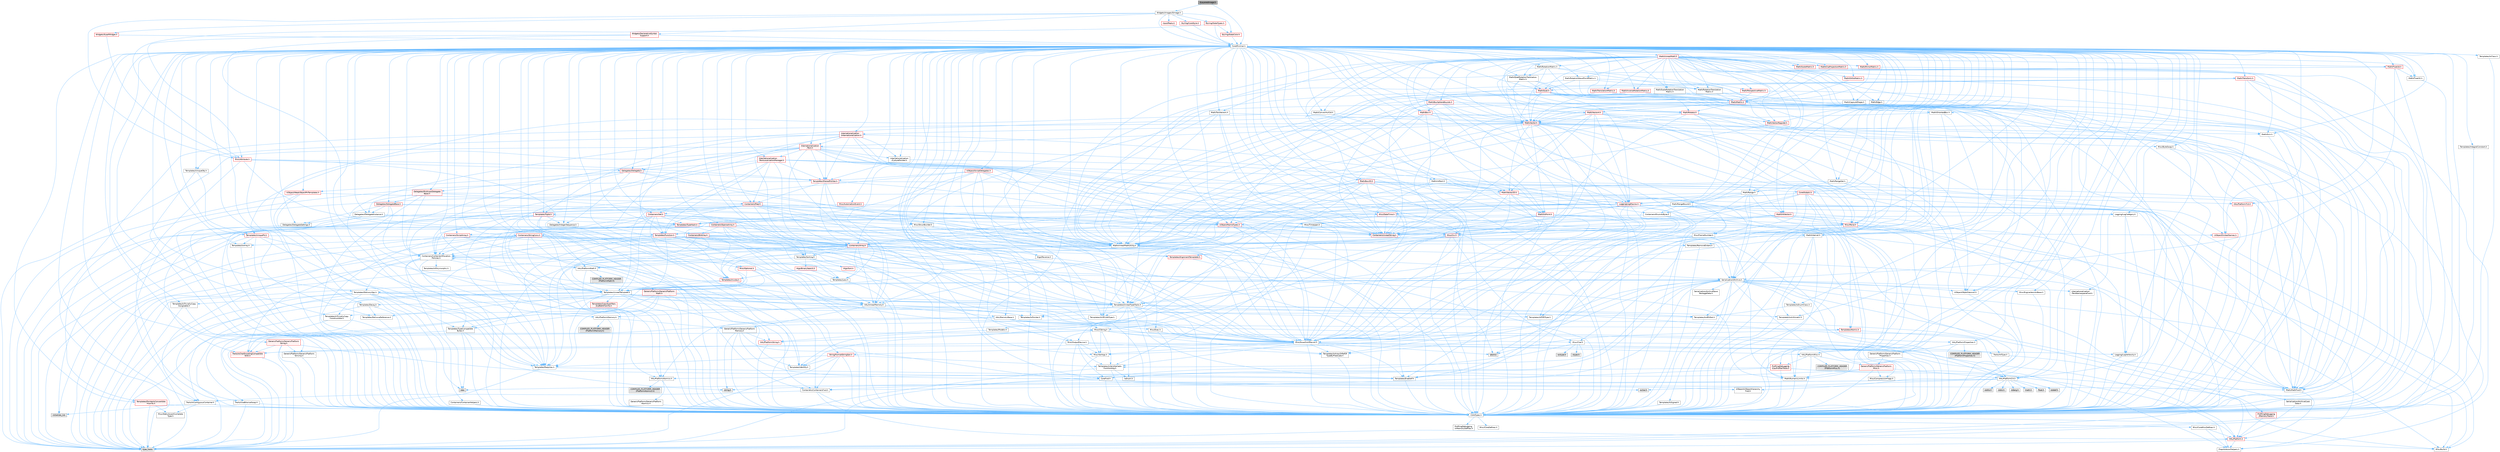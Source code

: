 digraph "SLayeredImage.h"
{
 // INTERACTIVE_SVG=YES
 // LATEX_PDF_SIZE
  bgcolor="transparent";
  edge [fontname=Helvetica,fontsize=10,labelfontname=Helvetica,labelfontsize=10];
  node [fontname=Helvetica,fontsize=10,shape=box,height=0.2,width=0.4];
  Node1 [id="Node000001",label="SLayeredImage.h",height=0.2,width=0.4,color="gray40", fillcolor="grey60", style="filled", fontcolor="black",tooltip=" "];
  Node1 -> Node2 [id="edge1_Node000001_Node000002",color="steelblue1",style="solid",tooltip=" "];
  Node2 [id="Node000002",label="CoreMinimal.h",height=0.2,width=0.4,color="grey40", fillcolor="white", style="filled",URL="$d7/d67/CoreMinimal_8h.html",tooltip=" "];
  Node2 -> Node3 [id="edge2_Node000002_Node000003",color="steelblue1",style="solid",tooltip=" "];
  Node3 [id="Node000003",label="CoreTypes.h",height=0.2,width=0.4,color="grey40", fillcolor="white", style="filled",URL="$dc/dec/CoreTypes_8h.html",tooltip=" "];
  Node3 -> Node4 [id="edge3_Node000003_Node000004",color="steelblue1",style="solid",tooltip=" "];
  Node4 [id="Node000004",label="HAL/Platform.h",height=0.2,width=0.4,color="red", fillcolor="#FFF0F0", style="filled",URL="$d9/dd0/Platform_8h.html",tooltip=" "];
  Node4 -> Node5 [id="edge4_Node000004_Node000005",color="steelblue1",style="solid",tooltip=" "];
  Node5 [id="Node000005",label="Misc/Build.h",height=0.2,width=0.4,color="grey40", fillcolor="white", style="filled",URL="$d3/dbb/Build_8h.html",tooltip=" "];
  Node4 -> Node7 [id="edge5_Node000004_Node000007",color="steelblue1",style="solid",tooltip=" "];
  Node7 [id="Node000007",label="type_traits",height=0.2,width=0.4,color="grey60", fillcolor="#E0E0E0", style="filled",tooltip=" "];
  Node4 -> Node8 [id="edge6_Node000004_Node000008",color="steelblue1",style="solid",tooltip=" "];
  Node8 [id="Node000008",label="PreprocessorHelpers.h",height=0.2,width=0.4,color="grey40", fillcolor="white", style="filled",URL="$db/ddb/PreprocessorHelpers_8h.html",tooltip=" "];
  Node3 -> Node14 [id="edge7_Node000003_Node000014",color="steelblue1",style="solid",tooltip=" "];
  Node14 [id="Node000014",label="ProfilingDebugging\l/UMemoryDefines.h",height=0.2,width=0.4,color="grey40", fillcolor="white", style="filled",URL="$d2/da2/UMemoryDefines_8h.html",tooltip=" "];
  Node3 -> Node15 [id="edge8_Node000003_Node000015",color="steelblue1",style="solid",tooltip=" "];
  Node15 [id="Node000015",label="Misc/CoreMiscDefines.h",height=0.2,width=0.4,color="grey40", fillcolor="white", style="filled",URL="$da/d38/CoreMiscDefines_8h.html",tooltip=" "];
  Node15 -> Node4 [id="edge9_Node000015_Node000004",color="steelblue1",style="solid",tooltip=" "];
  Node15 -> Node8 [id="edge10_Node000015_Node000008",color="steelblue1",style="solid",tooltip=" "];
  Node3 -> Node16 [id="edge11_Node000003_Node000016",color="steelblue1",style="solid",tooltip=" "];
  Node16 [id="Node000016",label="Misc/CoreDefines.h",height=0.2,width=0.4,color="grey40", fillcolor="white", style="filled",URL="$d3/dd2/CoreDefines_8h.html",tooltip=" "];
  Node2 -> Node17 [id="edge12_Node000002_Node000017",color="steelblue1",style="solid",tooltip=" "];
  Node17 [id="Node000017",label="CoreFwd.h",height=0.2,width=0.4,color="grey40", fillcolor="white", style="filled",URL="$d1/d1e/CoreFwd_8h.html",tooltip=" "];
  Node17 -> Node3 [id="edge13_Node000017_Node000003",color="steelblue1",style="solid",tooltip=" "];
  Node17 -> Node18 [id="edge14_Node000017_Node000018",color="steelblue1",style="solid",tooltip=" "];
  Node18 [id="Node000018",label="Containers/ContainersFwd.h",height=0.2,width=0.4,color="grey40", fillcolor="white", style="filled",URL="$d4/d0a/ContainersFwd_8h.html",tooltip=" "];
  Node18 -> Node4 [id="edge15_Node000018_Node000004",color="steelblue1",style="solid",tooltip=" "];
  Node18 -> Node3 [id="edge16_Node000018_Node000003",color="steelblue1",style="solid",tooltip=" "];
  Node18 -> Node19 [id="edge17_Node000018_Node000019",color="steelblue1",style="solid",tooltip=" "];
  Node19 [id="Node000019",label="Traits/IsContiguousContainer.h",height=0.2,width=0.4,color="grey40", fillcolor="white", style="filled",URL="$d5/d3c/IsContiguousContainer_8h.html",tooltip=" "];
  Node19 -> Node3 [id="edge18_Node000019_Node000003",color="steelblue1",style="solid",tooltip=" "];
  Node19 -> Node20 [id="edge19_Node000019_Node000020",color="steelblue1",style="solid",tooltip=" "];
  Node20 [id="Node000020",label="Misc/StaticAssertComplete\lType.h",height=0.2,width=0.4,color="grey40", fillcolor="white", style="filled",URL="$d5/d4e/StaticAssertCompleteType_8h.html",tooltip=" "];
  Node19 -> Node21 [id="edge20_Node000019_Node000021",color="steelblue1",style="solid",tooltip=" "];
  Node21 [id="Node000021",label="initializer_list",height=0.2,width=0.4,color="grey60", fillcolor="#E0E0E0", style="filled",tooltip=" "];
  Node17 -> Node22 [id="edge21_Node000017_Node000022",color="steelblue1",style="solid",tooltip=" "];
  Node22 [id="Node000022",label="Math/MathFwd.h",height=0.2,width=0.4,color="grey40", fillcolor="white", style="filled",URL="$d2/d10/MathFwd_8h.html",tooltip=" "];
  Node22 -> Node4 [id="edge22_Node000022_Node000004",color="steelblue1",style="solid",tooltip=" "];
  Node17 -> Node23 [id="edge23_Node000017_Node000023",color="steelblue1",style="solid",tooltip=" "];
  Node23 [id="Node000023",label="UObject/UObjectHierarchy\lFwd.h",height=0.2,width=0.4,color="grey40", fillcolor="white", style="filled",URL="$d3/d13/UObjectHierarchyFwd_8h.html",tooltip=" "];
  Node2 -> Node23 [id="edge24_Node000002_Node000023",color="steelblue1",style="solid",tooltip=" "];
  Node2 -> Node18 [id="edge25_Node000002_Node000018",color="steelblue1",style="solid",tooltip=" "];
  Node2 -> Node24 [id="edge26_Node000002_Node000024",color="steelblue1",style="solid",tooltip=" "];
  Node24 [id="Node000024",label="Misc/VarArgs.h",height=0.2,width=0.4,color="grey40", fillcolor="white", style="filled",URL="$d5/d6f/VarArgs_8h.html",tooltip=" "];
  Node24 -> Node3 [id="edge27_Node000024_Node000003",color="steelblue1",style="solid",tooltip=" "];
  Node2 -> Node25 [id="edge28_Node000002_Node000025",color="steelblue1",style="solid",tooltip=" "];
  Node25 [id="Node000025",label="Logging/LogVerbosity.h",height=0.2,width=0.4,color="grey40", fillcolor="white", style="filled",URL="$d2/d8f/LogVerbosity_8h.html",tooltip=" "];
  Node25 -> Node3 [id="edge29_Node000025_Node000003",color="steelblue1",style="solid",tooltip=" "];
  Node2 -> Node26 [id="edge30_Node000002_Node000026",color="steelblue1",style="solid",tooltip=" "];
  Node26 [id="Node000026",label="Misc/OutputDevice.h",height=0.2,width=0.4,color="grey40", fillcolor="white", style="filled",URL="$d7/d32/OutputDevice_8h.html",tooltip=" "];
  Node26 -> Node17 [id="edge31_Node000026_Node000017",color="steelblue1",style="solid",tooltip=" "];
  Node26 -> Node3 [id="edge32_Node000026_Node000003",color="steelblue1",style="solid",tooltip=" "];
  Node26 -> Node25 [id="edge33_Node000026_Node000025",color="steelblue1",style="solid",tooltip=" "];
  Node26 -> Node24 [id="edge34_Node000026_Node000024",color="steelblue1",style="solid",tooltip=" "];
  Node26 -> Node27 [id="edge35_Node000026_Node000027",color="steelblue1",style="solid",tooltip=" "];
  Node27 [id="Node000027",label="Templates/IsArrayOrRefOf\lTypeByPredicate.h",height=0.2,width=0.4,color="grey40", fillcolor="white", style="filled",URL="$d6/da1/IsArrayOrRefOfTypeByPredicate_8h.html",tooltip=" "];
  Node27 -> Node3 [id="edge36_Node000027_Node000003",color="steelblue1",style="solid",tooltip=" "];
  Node26 -> Node28 [id="edge37_Node000026_Node000028",color="steelblue1",style="solid",tooltip=" "];
  Node28 [id="Node000028",label="Templates/IsValidVariadic\lFunctionArg.h",height=0.2,width=0.4,color="grey40", fillcolor="white", style="filled",URL="$d0/dc8/IsValidVariadicFunctionArg_8h.html",tooltip=" "];
  Node28 -> Node3 [id="edge38_Node000028_Node000003",color="steelblue1",style="solid",tooltip=" "];
  Node28 -> Node29 [id="edge39_Node000028_Node000029",color="steelblue1",style="solid",tooltip=" "];
  Node29 [id="Node000029",label="IsEnum.h",height=0.2,width=0.4,color="grey40", fillcolor="white", style="filled",URL="$d4/de5/IsEnum_8h.html",tooltip=" "];
  Node28 -> Node7 [id="edge40_Node000028_Node000007",color="steelblue1",style="solid",tooltip=" "];
  Node26 -> Node30 [id="edge41_Node000026_Node000030",color="steelblue1",style="solid",tooltip=" "];
  Node30 [id="Node000030",label="Traits/IsCharEncodingCompatible\lWith.h",height=0.2,width=0.4,color="red", fillcolor="#FFF0F0", style="filled",URL="$df/dd1/IsCharEncodingCompatibleWith_8h.html",tooltip=" "];
  Node30 -> Node7 [id="edge42_Node000030_Node000007",color="steelblue1",style="solid",tooltip=" "];
  Node2 -> Node32 [id="edge43_Node000002_Node000032",color="steelblue1",style="solid",tooltip=" "];
  Node32 [id="Node000032",label="HAL/PlatformCrt.h",height=0.2,width=0.4,color="grey40", fillcolor="white", style="filled",URL="$d8/d75/PlatformCrt_8h.html",tooltip=" "];
  Node32 -> Node33 [id="edge44_Node000032_Node000033",color="steelblue1",style="solid",tooltip=" "];
  Node33 [id="Node000033",label="new",height=0.2,width=0.4,color="grey60", fillcolor="#E0E0E0", style="filled",tooltip=" "];
  Node32 -> Node34 [id="edge45_Node000032_Node000034",color="steelblue1",style="solid",tooltip=" "];
  Node34 [id="Node000034",label="wchar.h",height=0.2,width=0.4,color="grey60", fillcolor="#E0E0E0", style="filled",tooltip=" "];
  Node32 -> Node35 [id="edge46_Node000032_Node000035",color="steelblue1",style="solid",tooltip=" "];
  Node35 [id="Node000035",label="stddef.h",height=0.2,width=0.4,color="grey60", fillcolor="#E0E0E0", style="filled",tooltip=" "];
  Node32 -> Node36 [id="edge47_Node000032_Node000036",color="steelblue1",style="solid",tooltip=" "];
  Node36 [id="Node000036",label="stdlib.h",height=0.2,width=0.4,color="grey60", fillcolor="#E0E0E0", style="filled",tooltip=" "];
  Node32 -> Node37 [id="edge48_Node000032_Node000037",color="steelblue1",style="solid",tooltip=" "];
  Node37 [id="Node000037",label="stdio.h",height=0.2,width=0.4,color="grey60", fillcolor="#E0E0E0", style="filled",tooltip=" "];
  Node32 -> Node38 [id="edge49_Node000032_Node000038",color="steelblue1",style="solid",tooltip=" "];
  Node38 [id="Node000038",label="stdarg.h",height=0.2,width=0.4,color="grey60", fillcolor="#E0E0E0", style="filled",tooltip=" "];
  Node32 -> Node39 [id="edge50_Node000032_Node000039",color="steelblue1",style="solid",tooltip=" "];
  Node39 [id="Node000039",label="math.h",height=0.2,width=0.4,color="grey60", fillcolor="#E0E0E0", style="filled",tooltip=" "];
  Node32 -> Node40 [id="edge51_Node000032_Node000040",color="steelblue1",style="solid",tooltip=" "];
  Node40 [id="Node000040",label="float.h",height=0.2,width=0.4,color="grey60", fillcolor="#E0E0E0", style="filled",tooltip=" "];
  Node32 -> Node41 [id="edge52_Node000032_Node000041",color="steelblue1",style="solid",tooltip=" "];
  Node41 [id="Node000041",label="string.h",height=0.2,width=0.4,color="grey60", fillcolor="#E0E0E0", style="filled",tooltip=" "];
  Node2 -> Node42 [id="edge53_Node000002_Node000042",color="steelblue1",style="solid",tooltip=" "];
  Node42 [id="Node000042",label="HAL/PlatformMisc.h",height=0.2,width=0.4,color="grey40", fillcolor="white", style="filled",URL="$d0/df5/PlatformMisc_8h.html",tooltip=" "];
  Node42 -> Node3 [id="edge54_Node000042_Node000003",color="steelblue1",style="solid",tooltip=" "];
  Node42 -> Node43 [id="edge55_Node000042_Node000043",color="steelblue1",style="solid",tooltip=" "];
  Node43 [id="Node000043",label="GenericPlatform/GenericPlatform\lMisc.h",height=0.2,width=0.4,color="red", fillcolor="#FFF0F0", style="filled",URL="$db/d9a/GenericPlatformMisc_8h.html",tooltip=" "];
  Node43 -> Node17 [id="edge56_Node000043_Node000017",color="steelblue1",style="solid",tooltip=" "];
  Node43 -> Node3 [id="edge57_Node000043_Node000003",color="steelblue1",style="solid",tooltip=" "];
  Node43 -> Node32 [id="edge58_Node000043_Node000032",color="steelblue1",style="solid",tooltip=" "];
  Node43 -> Node47 [id="edge59_Node000043_Node000047",color="steelblue1",style="solid",tooltip=" "];
  Node47 [id="Node000047",label="Math/NumericLimits.h",height=0.2,width=0.4,color="grey40", fillcolor="white", style="filled",URL="$df/d1b/NumericLimits_8h.html",tooltip=" "];
  Node47 -> Node3 [id="edge60_Node000047_Node000003",color="steelblue1",style="solid",tooltip=" "];
  Node43 -> Node48 [id="edge61_Node000043_Node000048",color="steelblue1",style="solid",tooltip=" "];
  Node48 [id="Node000048",label="Misc/CompressionFlags.h",height=0.2,width=0.4,color="grey40", fillcolor="white", style="filled",URL="$d9/d76/CompressionFlags_8h.html",tooltip=" "];
  Node42 -> Node52 [id="edge62_Node000042_Node000052",color="steelblue1",style="solid",tooltip=" "];
  Node52 [id="Node000052",label="COMPILED_PLATFORM_HEADER\l(PlatformMisc.h)",height=0.2,width=0.4,color="grey60", fillcolor="#E0E0E0", style="filled",tooltip=" "];
  Node42 -> Node53 [id="edge63_Node000042_Node000053",color="steelblue1",style="solid",tooltip=" "];
  Node53 [id="Node000053",label="ProfilingDebugging\l/CpuProfilerTrace.h",height=0.2,width=0.4,color="red", fillcolor="#FFF0F0", style="filled",URL="$da/dcb/CpuProfilerTrace_8h.html",tooltip=" "];
  Node53 -> Node3 [id="edge64_Node000053_Node000003",color="steelblue1",style="solid",tooltip=" "];
  Node53 -> Node18 [id="edge65_Node000053_Node000018",color="steelblue1",style="solid",tooltip=" "];
  Node53 -> Node54 [id="edge66_Node000053_Node000054",color="steelblue1",style="solid",tooltip=" "];
  Node54 [id="Node000054",label="HAL/PlatformAtomics.h",height=0.2,width=0.4,color="grey40", fillcolor="white", style="filled",URL="$d3/d36/PlatformAtomics_8h.html",tooltip=" "];
  Node54 -> Node3 [id="edge67_Node000054_Node000003",color="steelblue1",style="solid",tooltip=" "];
  Node54 -> Node55 [id="edge68_Node000054_Node000055",color="steelblue1",style="solid",tooltip=" "];
  Node55 [id="Node000055",label="GenericPlatform/GenericPlatform\lAtomics.h",height=0.2,width=0.4,color="grey40", fillcolor="white", style="filled",URL="$da/d72/GenericPlatformAtomics_8h.html",tooltip=" "];
  Node55 -> Node3 [id="edge69_Node000055_Node000003",color="steelblue1",style="solid",tooltip=" "];
  Node54 -> Node56 [id="edge70_Node000054_Node000056",color="steelblue1",style="solid",tooltip=" "];
  Node56 [id="Node000056",label="COMPILED_PLATFORM_HEADER\l(PlatformAtomics.h)",height=0.2,width=0.4,color="grey60", fillcolor="#E0E0E0", style="filled",tooltip=" "];
  Node53 -> Node8 [id="edge71_Node000053_Node000008",color="steelblue1",style="solid",tooltip=" "];
  Node53 -> Node5 [id="edge72_Node000053_Node000005",color="steelblue1",style="solid",tooltip=" "];
  Node2 -> Node61 [id="edge73_Node000002_Node000061",color="steelblue1",style="solid",tooltip=" "];
  Node61 [id="Node000061",label="Misc/AssertionMacros.h",height=0.2,width=0.4,color="grey40", fillcolor="white", style="filled",URL="$d0/dfa/AssertionMacros_8h.html",tooltip=" "];
  Node61 -> Node3 [id="edge74_Node000061_Node000003",color="steelblue1",style="solid",tooltip=" "];
  Node61 -> Node4 [id="edge75_Node000061_Node000004",color="steelblue1",style="solid",tooltip=" "];
  Node61 -> Node42 [id="edge76_Node000061_Node000042",color="steelblue1",style="solid",tooltip=" "];
  Node61 -> Node8 [id="edge77_Node000061_Node000008",color="steelblue1",style="solid",tooltip=" "];
  Node61 -> Node62 [id="edge78_Node000061_Node000062",color="steelblue1",style="solid",tooltip=" "];
  Node62 [id="Node000062",label="Templates/EnableIf.h",height=0.2,width=0.4,color="grey40", fillcolor="white", style="filled",URL="$d7/d60/EnableIf_8h.html",tooltip=" "];
  Node62 -> Node3 [id="edge79_Node000062_Node000003",color="steelblue1",style="solid",tooltip=" "];
  Node61 -> Node27 [id="edge80_Node000061_Node000027",color="steelblue1",style="solid",tooltip=" "];
  Node61 -> Node28 [id="edge81_Node000061_Node000028",color="steelblue1",style="solid",tooltip=" "];
  Node61 -> Node30 [id="edge82_Node000061_Node000030",color="steelblue1",style="solid",tooltip=" "];
  Node61 -> Node24 [id="edge83_Node000061_Node000024",color="steelblue1",style="solid",tooltip=" "];
  Node61 -> Node63 [id="edge84_Node000061_Node000063",color="steelblue1",style="solid",tooltip=" "];
  Node63 [id="Node000063",label="String/FormatStringSan.h",height=0.2,width=0.4,color="red", fillcolor="#FFF0F0", style="filled",URL="$d3/d8b/FormatStringSan_8h.html",tooltip=" "];
  Node63 -> Node7 [id="edge85_Node000063_Node000007",color="steelblue1",style="solid",tooltip=" "];
  Node63 -> Node3 [id="edge86_Node000063_Node000003",color="steelblue1",style="solid",tooltip=" "];
  Node63 -> Node64 [id="edge87_Node000063_Node000064",color="steelblue1",style="solid",tooltip=" "];
  Node64 [id="Node000064",label="Templates/Requires.h",height=0.2,width=0.4,color="grey40", fillcolor="white", style="filled",URL="$dc/d96/Requires_8h.html",tooltip=" "];
  Node64 -> Node62 [id="edge88_Node000064_Node000062",color="steelblue1",style="solid",tooltip=" "];
  Node64 -> Node7 [id="edge89_Node000064_Node000007",color="steelblue1",style="solid",tooltip=" "];
  Node63 -> Node65 [id="edge90_Node000063_Node000065",color="steelblue1",style="solid",tooltip=" "];
  Node65 [id="Node000065",label="Templates/Identity.h",height=0.2,width=0.4,color="grey40", fillcolor="white", style="filled",URL="$d0/dd5/Identity_8h.html",tooltip=" "];
  Node63 -> Node28 [id="edge91_Node000063_Node000028",color="steelblue1",style="solid",tooltip=" "];
  Node63 -> Node18 [id="edge92_Node000063_Node000018",color="steelblue1",style="solid",tooltip=" "];
  Node61 -> Node69 [id="edge93_Node000061_Node000069",color="steelblue1",style="solid",tooltip=" "];
  Node69 [id="Node000069",label="atomic",height=0.2,width=0.4,color="grey60", fillcolor="#E0E0E0", style="filled",tooltip=" "];
  Node2 -> Node70 [id="edge94_Node000002_Node000070",color="steelblue1",style="solid",tooltip=" "];
  Node70 [id="Node000070",label="Templates/IsPointer.h",height=0.2,width=0.4,color="grey40", fillcolor="white", style="filled",URL="$d7/d05/IsPointer_8h.html",tooltip=" "];
  Node70 -> Node3 [id="edge95_Node000070_Node000003",color="steelblue1",style="solid",tooltip=" "];
  Node2 -> Node71 [id="edge96_Node000002_Node000071",color="steelblue1",style="solid",tooltip=" "];
  Node71 [id="Node000071",label="HAL/PlatformMemory.h",height=0.2,width=0.4,color="grey40", fillcolor="white", style="filled",URL="$de/d68/PlatformMemory_8h.html",tooltip=" "];
  Node71 -> Node3 [id="edge97_Node000071_Node000003",color="steelblue1",style="solid",tooltip=" "];
  Node71 -> Node72 [id="edge98_Node000071_Node000072",color="steelblue1",style="solid",tooltip=" "];
  Node72 [id="Node000072",label="GenericPlatform/GenericPlatform\lMemory.h",height=0.2,width=0.4,color="grey40", fillcolor="white", style="filled",URL="$dd/d22/GenericPlatformMemory_8h.html",tooltip=" "];
  Node72 -> Node17 [id="edge99_Node000072_Node000017",color="steelblue1",style="solid",tooltip=" "];
  Node72 -> Node3 [id="edge100_Node000072_Node000003",color="steelblue1",style="solid",tooltip=" "];
  Node72 -> Node73 [id="edge101_Node000072_Node000073",color="steelblue1",style="solid",tooltip=" "];
  Node73 [id="Node000073",label="HAL/PlatformString.h",height=0.2,width=0.4,color="red", fillcolor="#FFF0F0", style="filled",URL="$db/db5/PlatformString_8h.html",tooltip=" "];
  Node73 -> Node3 [id="edge102_Node000073_Node000003",color="steelblue1",style="solid",tooltip=" "];
  Node72 -> Node41 [id="edge103_Node000072_Node000041",color="steelblue1",style="solid",tooltip=" "];
  Node72 -> Node34 [id="edge104_Node000072_Node000034",color="steelblue1",style="solid",tooltip=" "];
  Node71 -> Node75 [id="edge105_Node000071_Node000075",color="steelblue1",style="solid",tooltip=" "];
  Node75 [id="Node000075",label="COMPILED_PLATFORM_HEADER\l(PlatformMemory.h)",height=0.2,width=0.4,color="grey60", fillcolor="#E0E0E0", style="filled",tooltip=" "];
  Node2 -> Node54 [id="edge106_Node000002_Node000054",color="steelblue1",style="solid",tooltip=" "];
  Node2 -> Node76 [id="edge107_Node000002_Node000076",color="steelblue1",style="solid",tooltip=" "];
  Node76 [id="Node000076",label="Misc/Exec.h",height=0.2,width=0.4,color="grey40", fillcolor="white", style="filled",URL="$de/ddb/Exec_8h.html",tooltip=" "];
  Node76 -> Node3 [id="edge108_Node000076_Node000003",color="steelblue1",style="solid",tooltip=" "];
  Node76 -> Node61 [id="edge109_Node000076_Node000061",color="steelblue1",style="solid",tooltip=" "];
  Node2 -> Node77 [id="edge110_Node000002_Node000077",color="steelblue1",style="solid",tooltip=" "];
  Node77 [id="Node000077",label="HAL/MemoryBase.h",height=0.2,width=0.4,color="grey40", fillcolor="white", style="filled",URL="$d6/d9f/MemoryBase_8h.html",tooltip=" "];
  Node77 -> Node3 [id="edge111_Node000077_Node000003",color="steelblue1",style="solid",tooltip=" "];
  Node77 -> Node54 [id="edge112_Node000077_Node000054",color="steelblue1",style="solid",tooltip=" "];
  Node77 -> Node32 [id="edge113_Node000077_Node000032",color="steelblue1",style="solid",tooltip=" "];
  Node77 -> Node76 [id="edge114_Node000077_Node000076",color="steelblue1",style="solid",tooltip=" "];
  Node77 -> Node26 [id="edge115_Node000077_Node000026",color="steelblue1",style="solid",tooltip=" "];
  Node77 -> Node78 [id="edge116_Node000077_Node000078",color="steelblue1",style="solid",tooltip=" "];
  Node78 [id="Node000078",label="Templates/Atomic.h",height=0.2,width=0.4,color="red", fillcolor="#FFF0F0", style="filled",URL="$d3/d91/Atomic_8h.html",tooltip=" "];
  Node78 -> Node86 [id="edge117_Node000078_Node000086",color="steelblue1",style="solid",tooltip=" "];
  Node86 [id="Node000086",label="Traits/IntType.h",height=0.2,width=0.4,color="grey40", fillcolor="white", style="filled",URL="$d7/deb/IntType_8h.html",tooltip=" "];
  Node86 -> Node4 [id="edge118_Node000086_Node000004",color="steelblue1",style="solid",tooltip=" "];
  Node78 -> Node69 [id="edge119_Node000078_Node000069",color="steelblue1",style="solid",tooltip=" "];
  Node2 -> Node87 [id="edge120_Node000002_Node000087",color="steelblue1",style="solid",tooltip=" "];
  Node87 [id="Node000087",label="HAL/UnrealMemory.h",height=0.2,width=0.4,color="grey40", fillcolor="white", style="filled",URL="$d9/d96/UnrealMemory_8h.html",tooltip=" "];
  Node87 -> Node3 [id="edge121_Node000087_Node000003",color="steelblue1",style="solid",tooltip=" "];
  Node87 -> Node72 [id="edge122_Node000087_Node000072",color="steelblue1",style="solid",tooltip=" "];
  Node87 -> Node77 [id="edge123_Node000087_Node000077",color="steelblue1",style="solid",tooltip=" "];
  Node87 -> Node71 [id="edge124_Node000087_Node000071",color="steelblue1",style="solid",tooltip=" "];
  Node87 -> Node88 [id="edge125_Node000087_Node000088",color="steelblue1",style="solid",tooltip=" "];
  Node88 [id="Node000088",label="ProfilingDebugging\l/MemoryTrace.h",height=0.2,width=0.4,color="red", fillcolor="#FFF0F0", style="filled",URL="$da/dd7/MemoryTrace_8h.html",tooltip=" "];
  Node88 -> Node4 [id="edge126_Node000088_Node000004",color="steelblue1",style="solid",tooltip=" "];
  Node87 -> Node70 [id="edge127_Node000087_Node000070",color="steelblue1",style="solid",tooltip=" "];
  Node2 -> Node89 [id="edge128_Node000002_Node000089",color="steelblue1",style="solid",tooltip=" "];
  Node89 [id="Node000089",label="Templates/IsArithmetic.h",height=0.2,width=0.4,color="grey40", fillcolor="white", style="filled",URL="$d2/d5d/IsArithmetic_8h.html",tooltip=" "];
  Node89 -> Node3 [id="edge129_Node000089_Node000003",color="steelblue1",style="solid",tooltip=" "];
  Node2 -> Node83 [id="edge130_Node000002_Node000083",color="steelblue1",style="solid",tooltip=" "];
  Node83 [id="Node000083",label="Templates/AndOrNot.h",height=0.2,width=0.4,color="grey40", fillcolor="white", style="filled",URL="$db/d0a/AndOrNot_8h.html",tooltip=" "];
  Node83 -> Node3 [id="edge131_Node000083_Node000003",color="steelblue1",style="solid",tooltip=" "];
  Node2 -> Node90 [id="edge132_Node000002_Node000090",color="steelblue1",style="solid",tooltip=" "];
  Node90 [id="Node000090",label="Templates/IsPODType.h",height=0.2,width=0.4,color="grey40", fillcolor="white", style="filled",URL="$d7/db1/IsPODType_8h.html",tooltip=" "];
  Node90 -> Node3 [id="edge133_Node000090_Node000003",color="steelblue1",style="solid",tooltip=" "];
  Node2 -> Node91 [id="edge134_Node000002_Node000091",color="steelblue1",style="solid",tooltip=" "];
  Node91 [id="Node000091",label="Templates/IsUECoreType.h",height=0.2,width=0.4,color="grey40", fillcolor="white", style="filled",URL="$d1/db8/IsUECoreType_8h.html",tooltip=" "];
  Node91 -> Node3 [id="edge135_Node000091_Node000003",color="steelblue1",style="solid",tooltip=" "];
  Node91 -> Node7 [id="edge136_Node000091_Node000007",color="steelblue1",style="solid",tooltip=" "];
  Node2 -> Node84 [id="edge137_Node000002_Node000084",color="steelblue1",style="solid",tooltip=" "];
  Node84 [id="Node000084",label="Templates/IsTriviallyCopy\lConstructible.h",height=0.2,width=0.4,color="grey40", fillcolor="white", style="filled",URL="$d3/d78/IsTriviallyCopyConstructible_8h.html",tooltip=" "];
  Node84 -> Node3 [id="edge138_Node000084_Node000003",color="steelblue1",style="solid",tooltip=" "];
  Node84 -> Node7 [id="edge139_Node000084_Node000007",color="steelblue1",style="solid",tooltip=" "];
  Node2 -> Node92 [id="edge140_Node000002_Node000092",color="steelblue1",style="solid",tooltip=" "];
  Node92 [id="Node000092",label="Templates/UnrealTypeTraits.h",height=0.2,width=0.4,color="grey40", fillcolor="white", style="filled",URL="$d2/d2d/UnrealTypeTraits_8h.html",tooltip=" "];
  Node92 -> Node3 [id="edge141_Node000092_Node000003",color="steelblue1",style="solid",tooltip=" "];
  Node92 -> Node70 [id="edge142_Node000092_Node000070",color="steelblue1",style="solid",tooltip=" "];
  Node92 -> Node61 [id="edge143_Node000092_Node000061",color="steelblue1",style="solid",tooltip=" "];
  Node92 -> Node83 [id="edge144_Node000092_Node000083",color="steelblue1",style="solid",tooltip=" "];
  Node92 -> Node62 [id="edge145_Node000092_Node000062",color="steelblue1",style="solid",tooltip=" "];
  Node92 -> Node89 [id="edge146_Node000092_Node000089",color="steelblue1",style="solid",tooltip=" "];
  Node92 -> Node29 [id="edge147_Node000092_Node000029",color="steelblue1",style="solid",tooltip=" "];
  Node92 -> Node93 [id="edge148_Node000092_Node000093",color="steelblue1",style="solid",tooltip=" "];
  Node93 [id="Node000093",label="Templates/Models.h",height=0.2,width=0.4,color="grey40", fillcolor="white", style="filled",URL="$d3/d0c/Models_8h.html",tooltip=" "];
  Node93 -> Node65 [id="edge149_Node000093_Node000065",color="steelblue1",style="solid",tooltip=" "];
  Node92 -> Node90 [id="edge150_Node000092_Node000090",color="steelblue1",style="solid",tooltip=" "];
  Node92 -> Node91 [id="edge151_Node000092_Node000091",color="steelblue1",style="solid",tooltip=" "];
  Node92 -> Node84 [id="edge152_Node000092_Node000084",color="steelblue1",style="solid",tooltip=" "];
  Node2 -> Node62 [id="edge153_Node000002_Node000062",color="steelblue1",style="solid",tooltip=" "];
  Node2 -> Node94 [id="edge154_Node000002_Node000094",color="steelblue1",style="solid",tooltip=" "];
  Node94 [id="Node000094",label="Templates/RemoveReference.h",height=0.2,width=0.4,color="grey40", fillcolor="white", style="filled",URL="$da/dbe/RemoveReference_8h.html",tooltip=" "];
  Node94 -> Node3 [id="edge155_Node000094_Node000003",color="steelblue1",style="solid",tooltip=" "];
  Node2 -> Node95 [id="edge156_Node000002_Node000095",color="steelblue1",style="solid",tooltip=" "];
  Node95 [id="Node000095",label="Templates/IntegralConstant.h",height=0.2,width=0.4,color="grey40", fillcolor="white", style="filled",URL="$db/d1b/IntegralConstant_8h.html",tooltip=" "];
  Node95 -> Node3 [id="edge157_Node000095_Node000003",color="steelblue1",style="solid",tooltip=" "];
  Node2 -> Node96 [id="edge158_Node000002_Node000096",color="steelblue1",style="solid",tooltip=" "];
  Node96 [id="Node000096",label="Templates/IsClass.h",height=0.2,width=0.4,color="grey40", fillcolor="white", style="filled",URL="$db/dcb/IsClass_8h.html",tooltip=" "];
  Node96 -> Node3 [id="edge159_Node000096_Node000003",color="steelblue1",style="solid",tooltip=" "];
  Node2 -> Node97 [id="edge160_Node000002_Node000097",color="steelblue1",style="solid",tooltip=" "];
  Node97 [id="Node000097",label="Templates/TypeCompatible\lBytes.h",height=0.2,width=0.4,color="grey40", fillcolor="white", style="filled",URL="$df/d0a/TypeCompatibleBytes_8h.html",tooltip=" "];
  Node97 -> Node3 [id="edge161_Node000097_Node000003",color="steelblue1",style="solid",tooltip=" "];
  Node97 -> Node41 [id="edge162_Node000097_Node000041",color="steelblue1",style="solid",tooltip=" "];
  Node97 -> Node33 [id="edge163_Node000097_Node000033",color="steelblue1",style="solid",tooltip=" "];
  Node97 -> Node7 [id="edge164_Node000097_Node000007",color="steelblue1",style="solid",tooltip=" "];
  Node2 -> Node19 [id="edge165_Node000002_Node000019",color="steelblue1",style="solid",tooltip=" "];
  Node2 -> Node98 [id="edge166_Node000002_Node000098",color="steelblue1",style="solid",tooltip=" "];
  Node98 [id="Node000098",label="Templates/UnrealTemplate.h",height=0.2,width=0.4,color="grey40", fillcolor="white", style="filled",URL="$d4/d24/UnrealTemplate_8h.html",tooltip=" "];
  Node98 -> Node3 [id="edge167_Node000098_Node000003",color="steelblue1",style="solid",tooltip=" "];
  Node98 -> Node70 [id="edge168_Node000098_Node000070",color="steelblue1",style="solid",tooltip=" "];
  Node98 -> Node87 [id="edge169_Node000098_Node000087",color="steelblue1",style="solid",tooltip=" "];
  Node98 -> Node99 [id="edge170_Node000098_Node000099",color="steelblue1",style="solid",tooltip=" "];
  Node99 [id="Node000099",label="Templates/CopyQualifiers\lAndRefsFromTo.h",height=0.2,width=0.4,color="red", fillcolor="#FFF0F0", style="filled",URL="$d3/db3/CopyQualifiersAndRefsFromTo_8h.html",tooltip=" "];
  Node98 -> Node92 [id="edge171_Node000098_Node000092",color="steelblue1",style="solid",tooltip=" "];
  Node98 -> Node94 [id="edge172_Node000098_Node000094",color="steelblue1",style="solid",tooltip=" "];
  Node98 -> Node64 [id="edge173_Node000098_Node000064",color="steelblue1",style="solid",tooltip=" "];
  Node98 -> Node97 [id="edge174_Node000098_Node000097",color="steelblue1",style="solid",tooltip=" "];
  Node98 -> Node65 [id="edge175_Node000098_Node000065",color="steelblue1",style="solid",tooltip=" "];
  Node98 -> Node19 [id="edge176_Node000098_Node000019",color="steelblue1",style="solid",tooltip=" "];
  Node98 -> Node101 [id="edge177_Node000098_Node000101",color="steelblue1",style="solid",tooltip=" "];
  Node101 [id="Node000101",label="Traits/UseBitwiseSwap.h",height=0.2,width=0.4,color="grey40", fillcolor="white", style="filled",URL="$db/df3/UseBitwiseSwap_8h.html",tooltip=" "];
  Node101 -> Node3 [id="edge178_Node000101_Node000003",color="steelblue1",style="solid",tooltip=" "];
  Node101 -> Node7 [id="edge179_Node000101_Node000007",color="steelblue1",style="solid",tooltip=" "];
  Node98 -> Node7 [id="edge180_Node000098_Node000007",color="steelblue1",style="solid",tooltip=" "];
  Node2 -> Node47 [id="edge181_Node000002_Node000047",color="steelblue1",style="solid",tooltip=" "];
  Node2 -> Node102 [id="edge182_Node000002_Node000102",color="steelblue1",style="solid",tooltip=" "];
  Node102 [id="Node000102",label="HAL/PlatformMath.h",height=0.2,width=0.4,color="grey40", fillcolor="white", style="filled",URL="$dc/d53/PlatformMath_8h.html",tooltip=" "];
  Node102 -> Node3 [id="edge183_Node000102_Node000003",color="steelblue1",style="solid",tooltip=" "];
  Node102 -> Node103 [id="edge184_Node000102_Node000103",color="steelblue1",style="solid",tooltip=" "];
  Node103 [id="Node000103",label="GenericPlatform/GenericPlatform\lMath.h",height=0.2,width=0.4,color="red", fillcolor="#FFF0F0", style="filled",URL="$d5/d79/GenericPlatformMath_8h.html",tooltip=" "];
  Node103 -> Node3 [id="edge185_Node000103_Node000003",color="steelblue1",style="solid",tooltip=" "];
  Node103 -> Node18 [id="edge186_Node000103_Node000018",color="steelblue1",style="solid",tooltip=" "];
  Node103 -> Node32 [id="edge187_Node000103_Node000032",color="steelblue1",style="solid",tooltip=" "];
  Node103 -> Node83 [id="edge188_Node000103_Node000083",color="steelblue1",style="solid",tooltip=" "];
  Node103 -> Node104 [id="edge189_Node000103_Node000104",color="steelblue1",style="solid",tooltip=" "];
  Node104 [id="Node000104",label="Templates/Decay.h",height=0.2,width=0.4,color="grey40", fillcolor="white", style="filled",URL="$dd/d0f/Decay_8h.html",tooltip=" "];
  Node104 -> Node3 [id="edge190_Node000104_Node000003",color="steelblue1",style="solid",tooltip=" "];
  Node104 -> Node94 [id="edge191_Node000104_Node000094",color="steelblue1",style="solid",tooltip=" "];
  Node104 -> Node7 [id="edge192_Node000104_Node000007",color="steelblue1",style="solid",tooltip=" "];
  Node103 -> Node92 [id="edge193_Node000103_Node000092",color="steelblue1",style="solid",tooltip=" "];
  Node103 -> Node64 [id="edge194_Node000103_Node000064",color="steelblue1",style="solid",tooltip=" "];
  Node103 -> Node97 [id="edge195_Node000103_Node000097",color="steelblue1",style="solid",tooltip=" "];
  Node103 -> Node7 [id="edge196_Node000103_Node000007",color="steelblue1",style="solid",tooltip=" "];
  Node102 -> Node109 [id="edge197_Node000102_Node000109",color="steelblue1",style="solid",tooltip=" "];
  Node109 [id="Node000109",label="COMPILED_PLATFORM_HEADER\l(PlatformMath.h)",height=0.2,width=0.4,color="grey60", fillcolor="#E0E0E0", style="filled",tooltip=" "];
  Node2 -> Node85 [id="edge198_Node000002_Node000085",color="steelblue1",style="solid",tooltip=" "];
  Node85 [id="Node000085",label="Templates/IsTriviallyCopy\lAssignable.h",height=0.2,width=0.4,color="grey40", fillcolor="white", style="filled",URL="$d2/df2/IsTriviallyCopyAssignable_8h.html",tooltip=" "];
  Node85 -> Node3 [id="edge199_Node000085_Node000003",color="steelblue1",style="solid",tooltip=" "];
  Node85 -> Node7 [id="edge200_Node000085_Node000007",color="steelblue1",style="solid",tooltip=" "];
  Node2 -> Node110 [id="edge201_Node000002_Node000110",color="steelblue1",style="solid",tooltip=" "];
  Node110 [id="Node000110",label="Templates/MemoryOps.h",height=0.2,width=0.4,color="grey40", fillcolor="white", style="filled",URL="$db/dea/MemoryOps_8h.html",tooltip=" "];
  Node110 -> Node3 [id="edge202_Node000110_Node000003",color="steelblue1",style="solid",tooltip=" "];
  Node110 -> Node87 [id="edge203_Node000110_Node000087",color="steelblue1",style="solid",tooltip=" "];
  Node110 -> Node85 [id="edge204_Node000110_Node000085",color="steelblue1",style="solid",tooltip=" "];
  Node110 -> Node84 [id="edge205_Node000110_Node000084",color="steelblue1",style="solid",tooltip=" "];
  Node110 -> Node64 [id="edge206_Node000110_Node000064",color="steelblue1",style="solid",tooltip=" "];
  Node110 -> Node92 [id="edge207_Node000110_Node000092",color="steelblue1",style="solid",tooltip=" "];
  Node110 -> Node101 [id="edge208_Node000110_Node000101",color="steelblue1",style="solid",tooltip=" "];
  Node110 -> Node33 [id="edge209_Node000110_Node000033",color="steelblue1",style="solid",tooltip=" "];
  Node110 -> Node7 [id="edge210_Node000110_Node000007",color="steelblue1",style="solid",tooltip=" "];
  Node2 -> Node111 [id="edge211_Node000002_Node000111",color="steelblue1",style="solid",tooltip=" "];
  Node111 [id="Node000111",label="Containers/ContainerAllocation\lPolicies.h",height=0.2,width=0.4,color="grey40", fillcolor="white", style="filled",URL="$d7/dff/ContainerAllocationPolicies_8h.html",tooltip=" "];
  Node111 -> Node3 [id="edge212_Node000111_Node000003",color="steelblue1",style="solid",tooltip=" "];
  Node111 -> Node112 [id="edge213_Node000111_Node000112",color="steelblue1",style="solid",tooltip=" "];
  Node112 [id="Node000112",label="Containers/ContainerHelpers.h",height=0.2,width=0.4,color="grey40", fillcolor="white", style="filled",URL="$d7/d33/ContainerHelpers_8h.html",tooltip=" "];
  Node112 -> Node3 [id="edge214_Node000112_Node000003",color="steelblue1",style="solid",tooltip=" "];
  Node111 -> Node111 [id="edge215_Node000111_Node000111",color="steelblue1",style="solid",tooltip=" "];
  Node111 -> Node102 [id="edge216_Node000111_Node000102",color="steelblue1",style="solid",tooltip=" "];
  Node111 -> Node87 [id="edge217_Node000111_Node000087",color="steelblue1",style="solid",tooltip=" "];
  Node111 -> Node47 [id="edge218_Node000111_Node000047",color="steelblue1",style="solid",tooltip=" "];
  Node111 -> Node61 [id="edge219_Node000111_Node000061",color="steelblue1",style="solid",tooltip=" "];
  Node111 -> Node113 [id="edge220_Node000111_Node000113",color="steelblue1",style="solid",tooltip=" "];
  Node113 [id="Node000113",label="Templates/IsPolymorphic.h",height=0.2,width=0.4,color="grey40", fillcolor="white", style="filled",URL="$dc/d20/IsPolymorphic_8h.html",tooltip=" "];
  Node111 -> Node110 [id="edge221_Node000111_Node000110",color="steelblue1",style="solid",tooltip=" "];
  Node111 -> Node97 [id="edge222_Node000111_Node000097",color="steelblue1",style="solid",tooltip=" "];
  Node111 -> Node7 [id="edge223_Node000111_Node000007",color="steelblue1",style="solid",tooltip=" "];
  Node2 -> Node114 [id="edge224_Node000002_Node000114",color="steelblue1",style="solid",tooltip=" "];
  Node114 [id="Node000114",label="Templates/IsEnumClass.h",height=0.2,width=0.4,color="grey40", fillcolor="white", style="filled",URL="$d7/d15/IsEnumClass_8h.html",tooltip=" "];
  Node114 -> Node3 [id="edge225_Node000114_Node000003",color="steelblue1",style="solid",tooltip=" "];
  Node114 -> Node83 [id="edge226_Node000114_Node000083",color="steelblue1",style="solid",tooltip=" "];
  Node2 -> Node115 [id="edge227_Node000002_Node000115",color="steelblue1",style="solid",tooltip=" "];
  Node115 [id="Node000115",label="HAL/PlatformProperties.h",height=0.2,width=0.4,color="grey40", fillcolor="white", style="filled",URL="$d9/db0/PlatformProperties_8h.html",tooltip=" "];
  Node115 -> Node3 [id="edge228_Node000115_Node000003",color="steelblue1",style="solid",tooltip=" "];
  Node115 -> Node116 [id="edge229_Node000115_Node000116",color="steelblue1",style="solid",tooltip=" "];
  Node116 [id="Node000116",label="GenericPlatform/GenericPlatform\lProperties.h",height=0.2,width=0.4,color="grey40", fillcolor="white", style="filled",URL="$d2/dcd/GenericPlatformProperties_8h.html",tooltip=" "];
  Node116 -> Node3 [id="edge230_Node000116_Node000003",color="steelblue1",style="solid",tooltip=" "];
  Node116 -> Node43 [id="edge231_Node000116_Node000043",color="steelblue1",style="solid",tooltip=" "];
  Node115 -> Node117 [id="edge232_Node000115_Node000117",color="steelblue1",style="solid",tooltip=" "];
  Node117 [id="Node000117",label="COMPILED_PLATFORM_HEADER\l(PlatformProperties.h)",height=0.2,width=0.4,color="grey60", fillcolor="#E0E0E0", style="filled",tooltip=" "];
  Node2 -> Node118 [id="edge233_Node000002_Node000118",color="steelblue1",style="solid",tooltip=" "];
  Node118 [id="Node000118",label="Misc/EngineVersionBase.h",height=0.2,width=0.4,color="grey40", fillcolor="white", style="filled",URL="$d5/d2b/EngineVersionBase_8h.html",tooltip=" "];
  Node118 -> Node3 [id="edge234_Node000118_Node000003",color="steelblue1",style="solid",tooltip=" "];
  Node2 -> Node119 [id="edge235_Node000002_Node000119",color="steelblue1",style="solid",tooltip=" "];
  Node119 [id="Node000119",label="Internationalization\l/TextNamespaceFwd.h",height=0.2,width=0.4,color="grey40", fillcolor="white", style="filled",URL="$d8/d97/TextNamespaceFwd_8h.html",tooltip=" "];
  Node119 -> Node3 [id="edge236_Node000119_Node000003",color="steelblue1",style="solid",tooltip=" "];
  Node2 -> Node120 [id="edge237_Node000002_Node000120",color="steelblue1",style="solid",tooltip=" "];
  Node120 [id="Node000120",label="Serialization/Archive.h",height=0.2,width=0.4,color="grey40", fillcolor="white", style="filled",URL="$d7/d3b/Archive_8h.html",tooltip=" "];
  Node120 -> Node17 [id="edge238_Node000120_Node000017",color="steelblue1",style="solid",tooltip=" "];
  Node120 -> Node3 [id="edge239_Node000120_Node000003",color="steelblue1",style="solid",tooltip=" "];
  Node120 -> Node115 [id="edge240_Node000120_Node000115",color="steelblue1",style="solid",tooltip=" "];
  Node120 -> Node119 [id="edge241_Node000120_Node000119",color="steelblue1",style="solid",tooltip=" "];
  Node120 -> Node22 [id="edge242_Node000120_Node000022",color="steelblue1",style="solid",tooltip=" "];
  Node120 -> Node61 [id="edge243_Node000120_Node000061",color="steelblue1",style="solid",tooltip=" "];
  Node120 -> Node5 [id="edge244_Node000120_Node000005",color="steelblue1",style="solid",tooltip=" "];
  Node120 -> Node48 [id="edge245_Node000120_Node000048",color="steelblue1",style="solid",tooltip=" "];
  Node120 -> Node118 [id="edge246_Node000120_Node000118",color="steelblue1",style="solid",tooltip=" "];
  Node120 -> Node24 [id="edge247_Node000120_Node000024",color="steelblue1",style="solid",tooltip=" "];
  Node120 -> Node121 [id="edge248_Node000120_Node000121",color="steelblue1",style="solid",tooltip=" "];
  Node121 [id="Node000121",label="Serialization/ArchiveCook\lData.h",height=0.2,width=0.4,color="grey40", fillcolor="white", style="filled",URL="$dc/db6/ArchiveCookData_8h.html",tooltip=" "];
  Node121 -> Node4 [id="edge249_Node000121_Node000004",color="steelblue1",style="solid",tooltip=" "];
  Node120 -> Node122 [id="edge250_Node000120_Node000122",color="steelblue1",style="solid",tooltip=" "];
  Node122 [id="Node000122",label="Serialization/ArchiveSave\lPackageData.h",height=0.2,width=0.4,color="grey40", fillcolor="white", style="filled",URL="$d1/d37/ArchiveSavePackageData_8h.html",tooltip=" "];
  Node120 -> Node62 [id="edge251_Node000120_Node000062",color="steelblue1",style="solid",tooltip=" "];
  Node120 -> Node27 [id="edge252_Node000120_Node000027",color="steelblue1",style="solid",tooltip=" "];
  Node120 -> Node114 [id="edge253_Node000120_Node000114",color="steelblue1",style="solid",tooltip=" "];
  Node120 -> Node107 [id="edge254_Node000120_Node000107",color="steelblue1",style="solid",tooltip=" "];
  Node107 [id="Node000107",label="Templates/IsSigned.h",height=0.2,width=0.4,color="grey40", fillcolor="white", style="filled",URL="$d8/dd8/IsSigned_8h.html",tooltip=" "];
  Node107 -> Node3 [id="edge255_Node000107_Node000003",color="steelblue1",style="solid",tooltip=" "];
  Node120 -> Node28 [id="edge256_Node000120_Node000028",color="steelblue1",style="solid",tooltip=" "];
  Node120 -> Node98 [id="edge257_Node000120_Node000098",color="steelblue1",style="solid",tooltip=" "];
  Node120 -> Node30 [id="edge258_Node000120_Node000030",color="steelblue1",style="solid",tooltip=" "];
  Node120 -> Node123 [id="edge259_Node000120_Node000123",color="steelblue1",style="solid",tooltip=" "];
  Node123 [id="Node000123",label="UObject/ObjectVersion.h",height=0.2,width=0.4,color="grey40", fillcolor="white", style="filled",URL="$da/d63/ObjectVersion_8h.html",tooltip=" "];
  Node123 -> Node3 [id="edge260_Node000123_Node000003",color="steelblue1",style="solid",tooltip=" "];
  Node2 -> Node124 [id="edge261_Node000002_Node000124",color="steelblue1",style="solid",tooltip=" "];
  Node124 [id="Node000124",label="Templates/Less.h",height=0.2,width=0.4,color="grey40", fillcolor="white", style="filled",URL="$de/dc8/Less_8h.html",tooltip=" "];
  Node124 -> Node3 [id="edge262_Node000124_Node000003",color="steelblue1",style="solid",tooltip=" "];
  Node124 -> Node98 [id="edge263_Node000124_Node000098",color="steelblue1",style="solid",tooltip=" "];
  Node2 -> Node125 [id="edge264_Node000002_Node000125",color="steelblue1",style="solid",tooltip=" "];
  Node125 [id="Node000125",label="Templates/Sorting.h",height=0.2,width=0.4,color="grey40", fillcolor="white", style="filled",URL="$d3/d9e/Sorting_8h.html",tooltip=" "];
  Node125 -> Node3 [id="edge265_Node000125_Node000003",color="steelblue1",style="solid",tooltip=" "];
  Node125 -> Node126 [id="edge266_Node000125_Node000126",color="steelblue1",style="solid",tooltip=" "];
  Node126 [id="Node000126",label="Algo/BinarySearch.h",height=0.2,width=0.4,color="red", fillcolor="#FFF0F0", style="filled",URL="$db/db4/BinarySearch_8h.html",tooltip=" "];
  Node126 -> Node128 [id="edge267_Node000126_Node000128",color="steelblue1",style="solid",tooltip=" "];
  Node128 [id="Node000128",label="Templates/Invoke.h",height=0.2,width=0.4,color="red", fillcolor="#FFF0F0", style="filled",URL="$d7/deb/Invoke_8h.html",tooltip=" "];
  Node128 -> Node3 [id="edge268_Node000128_Node000003",color="steelblue1",style="solid",tooltip=" "];
  Node128 -> Node98 [id="edge269_Node000128_Node000098",color="steelblue1",style="solid",tooltip=" "];
  Node128 -> Node7 [id="edge270_Node000128_Node000007",color="steelblue1",style="solid",tooltip=" "];
  Node126 -> Node124 [id="edge271_Node000126_Node000124",color="steelblue1",style="solid",tooltip=" "];
  Node125 -> Node130 [id="edge272_Node000125_Node000130",color="steelblue1",style="solid",tooltip=" "];
  Node130 [id="Node000130",label="Algo/Sort.h",height=0.2,width=0.4,color="red", fillcolor="#FFF0F0", style="filled",URL="$d1/d87/Sort_8h.html",tooltip=" "];
  Node125 -> Node102 [id="edge273_Node000125_Node000102",color="steelblue1",style="solid",tooltip=" "];
  Node125 -> Node124 [id="edge274_Node000125_Node000124",color="steelblue1",style="solid",tooltip=" "];
  Node2 -> Node136 [id="edge275_Node000002_Node000136",color="steelblue1",style="solid",tooltip=" "];
  Node136 [id="Node000136",label="Misc/Char.h",height=0.2,width=0.4,color="grey40", fillcolor="white", style="filled",URL="$d0/d58/Char_8h.html",tooltip=" "];
  Node136 -> Node3 [id="edge276_Node000136_Node000003",color="steelblue1",style="solid",tooltip=" "];
  Node136 -> Node86 [id="edge277_Node000136_Node000086",color="steelblue1",style="solid",tooltip=" "];
  Node136 -> Node137 [id="edge278_Node000136_Node000137",color="steelblue1",style="solid",tooltip=" "];
  Node137 [id="Node000137",label="ctype.h",height=0.2,width=0.4,color="grey60", fillcolor="#E0E0E0", style="filled",tooltip=" "];
  Node136 -> Node138 [id="edge279_Node000136_Node000138",color="steelblue1",style="solid",tooltip=" "];
  Node138 [id="Node000138",label="wctype.h",height=0.2,width=0.4,color="grey60", fillcolor="#E0E0E0", style="filled",tooltip=" "];
  Node136 -> Node7 [id="edge280_Node000136_Node000007",color="steelblue1",style="solid",tooltip=" "];
  Node2 -> Node139 [id="edge281_Node000002_Node000139",color="steelblue1",style="solid",tooltip=" "];
  Node139 [id="Node000139",label="GenericPlatform/GenericPlatform\lStricmp.h",height=0.2,width=0.4,color="grey40", fillcolor="white", style="filled",URL="$d2/d86/GenericPlatformStricmp_8h.html",tooltip=" "];
  Node139 -> Node3 [id="edge282_Node000139_Node000003",color="steelblue1",style="solid",tooltip=" "];
  Node2 -> Node140 [id="edge283_Node000002_Node000140",color="steelblue1",style="solid",tooltip=" "];
  Node140 [id="Node000140",label="GenericPlatform/GenericPlatform\lString.h",height=0.2,width=0.4,color="red", fillcolor="#FFF0F0", style="filled",URL="$dd/d20/GenericPlatformString_8h.html",tooltip=" "];
  Node140 -> Node3 [id="edge284_Node000140_Node000003",color="steelblue1",style="solid",tooltip=" "];
  Node140 -> Node139 [id="edge285_Node000140_Node000139",color="steelblue1",style="solid",tooltip=" "];
  Node140 -> Node62 [id="edge286_Node000140_Node000062",color="steelblue1",style="solid",tooltip=" "];
  Node140 -> Node30 [id="edge287_Node000140_Node000030",color="steelblue1",style="solid",tooltip=" "];
  Node140 -> Node7 [id="edge288_Node000140_Node000007",color="steelblue1",style="solid",tooltip=" "];
  Node2 -> Node73 [id="edge289_Node000002_Node000073",color="steelblue1",style="solid",tooltip=" "];
  Node2 -> Node143 [id="edge290_Node000002_Node000143",color="steelblue1",style="solid",tooltip=" "];
  Node143 [id="Node000143",label="Misc/CString.h",height=0.2,width=0.4,color="grey40", fillcolor="white", style="filled",URL="$d2/d49/CString_8h.html",tooltip=" "];
  Node143 -> Node3 [id="edge291_Node000143_Node000003",color="steelblue1",style="solid",tooltip=" "];
  Node143 -> Node32 [id="edge292_Node000143_Node000032",color="steelblue1",style="solid",tooltip=" "];
  Node143 -> Node73 [id="edge293_Node000143_Node000073",color="steelblue1",style="solid",tooltip=" "];
  Node143 -> Node61 [id="edge294_Node000143_Node000061",color="steelblue1",style="solid",tooltip=" "];
  Node143 -> Node136 [id="edge295_Node000143_Node000136",color="steelblue1",style="solid",tooltip=" "];
  Node143 -> Node24 [id="edge296_Node000143_Node000024",color="steelblue1",style="solid",tooltip=" "];
  Node143 -> Node27 [id="edge297_Node000143_Node000027",color="steelblue1",style="solid",tooltip=" "];
  Node143 -> Node28 [id="edge298_Node000143_Node000028",color="steelblue1",style="solid",tooltip=" "];
  Node143 -> Node30 [id="edge299_Node000143_Node000030",color="steelblue1",style="solid",tooltip=" "];
  Node2 -> Node144 [id="edge300_Node000002_Node000144",color="steelblue1",style="solid",tooltip=" "];
  Node144 [id="Node000144",label="Misc/Crc.h",height=0.2,width=0.4,color="red", fillcolor="#FFF0F0", style="filled",URL="$d4/dd2/Crc_8h.html",tooltip=" "];
  Node144 -> Node3 [id="edge301_Node000144_Node000003",color="steelblue1",style="solid",tooltip=" "];
  Node144 -> Node73 [id="edge302_Node000144_Node000073",color="steelblue1",style="solid",tooltip=" "];
  Node144 -> Node61 [id="edge303_Node000144_Node000061",color="steelblue1",style="solid",tooltip=" "];
  Node144 -> Node143 [id="edge304_Node000144_Node000143",color="steelblue1",style="solid",tooltip=" "];
  Node144 -> Node136 [id="edge305_Node000144_Node000136",color="steelblue1",style="solid",tooltip=" "];
  Node144 -> Node92 [id="edge306_Node000144_Node000092",color="steelblue1",style="solid",tooltip=" "];
  Node2 -> Node135 [id="edge307_Node000002_Node000135",color="steelblue1",style="solid",tooltip=" "];
  Node135 [id="Node000135",label="Math/UnrealMathUtility.h",height=0.2,width=0.4,color="grey40", fillcolor="white", style="filled",URL="$db/db8/UnrealMathUtility_8h.html",tooltip=" "];
  Node135 -> Node3 [id="edge308_Node000135_Node000003",color="steelblue1",style="solid",tooltip=" "];
  Node135 -> Node61 [id="edge309_Node000135_Node000061",color="steelblue1",style="solid",tooltip=" "];
  Node135 -> Node102 [id="edge310_Node000135_Node000102",color="steelblue1",style="solid",tooltip=" "];
  Node135 -> Node22 [id="edge311_Node000135_Node000022",color="steelblue1",style="solid",tooltip=" "];
  Node135 -> Node65 [id="edge312_Node000135_Node000065",color="steelblue1",style="solid",tooltip=" "];
  Node135 -> Node64 [id="edge313_Node000135_Node000064",color="steelblue1",style="solid",tooltip=" "];
  Node2 -> Node145 [id="edge314_Node000002_Node000145",color="steelblue1",style="solid",tooltip=" "];
  Node145 [id="Node000145",label="Containers/UnrealString.h",height=0.2,width=0.4,color="red", fillcolor="#FFF0F0", style="filled",URL="$d5/dba/UnrealString_8h.html",tooltip=" "];
  Node2 -> Node149 [id="edge315_Node000002_Node000149",color="steelblue1",style="solid",tooltip=" "];
  Node149 [id="Node000149",label="Containers/Array.h",height=0.2,width=0.4,color="red", fillcolor="#FFF0F0", style="filled",URL="$df/dd0/Array_8h.html",tooltip=" "];
  Node149 -> Node3 [id="edge316_Node000149_Node000003",color="steelblue1",style="solid",tooltip=" "];
  Node149 -> Node61 [id="edge317_Node000149_Node000061",color="steelblue1",style="solid",tooltip=" "];
  Node149 -> Node87 [id="edge318_Node000149_Node000087",color="steelblue1",style="solid",tooltip=" "];
  Node149 -> Node92 [id="edge319_Node000149_Node000092",color="steelblue1",style="solid",tooltip=" "];
  Node149 -> Node98 [id="edge320_Node000149_Node000098",color="steelblue1",style="solid",tooltip=" "];
  Node149 -> Node111 [id="edge321_Node000149_Node000111",color="steelblue1",style="solid",tooltip=" "];
  Node149 -> Node120 [id="edge322_Node000149_Node000120",color="steelblue1",style="solid",tooltip=" "];
  Node149 -> Node128 [id="edge323_Node000149_Node000128",color="steelblue1",style="solid",tooltip=" "];
  Node149 -> Node124 [id="edge324_Node000149_Node000124",color="steelblue1",style="solid",tooltip=" "];
  Node149 -> Node64 [id="edge325_Node000149_Node000064",color="steelblue1",style="solid",tooltip=" "];
  Node149 -> Node125 [id="edge326_Node000149_Node000125",color="steelblue1",style="solid",tooltip=" "];
  Node149 -> Node172 [id="edge327_Node000149_Node000172",color="steelblue1",style="solid",tooltip=" "];
  Node172 [id="Node000172",label="Templates/AlignmentTemplates.h",height=0.2,width=0.4,color="red", fillcolor="#FFF0F0", style="filled",URL="$dd/d32/AlignmentTemplates_8h.html",tooltip=" "];
  Node172 -> Node3 [id="edge328_Node000172_Node000003",color="steelblue1",style="solid",tooltip=" "];
  Node172 -> Node70 [id="edge329_Node000172_Node000070",color="steelblue1",style="solid",tooltip=" "];
  Node149 -> Node7 [id="edge330_Node000149_Node000007",color="steelblue1",style="solid",tooltip=" "];
  Node2 -> Node173 [id="edge331_Node000002_Node000173",color="steelblue1",style="solid",tooltip=" "];
  Node173 [id="Node000173",label="Misc/FrameNumber.h",height=0.2,width=0.4,color="grey40", fillcolor="white", style="filled",URL="$dd/dbd/FrameNumber_8h.html",tooltip=" "];
  Node173 -> Node3 [id="edge332_Node000173_Node000003",color="steelblue1",style="solid",tooltip=" "];
  Node173 -> Node47 [id="edge333_Node000173_Node000047",color="steelblue1",style="solid",tooltip=" "];
  Node173 -> Node135 [id="edge334_Node000173_Node000135",color="steelblue1",style="solid",tooltip=" "];
  Node173 -> Node62 [id="edge335_Node000173_Node000062",color="steelblue1",style="solid",tooltip=" "];
  Node173 -> Node92 [id="edge336_Node000173_Node000092",color="steelblue1",style="solid",tooltip=" "];
  Node2 -> Node174 [id="edge337_Node000002_Node000174",color="steelblue1",style="solid",tooltip=" "];
  Node174 [id="Node000174",label="Misc/Timespan.h",height=0.2,width=0.4,color="grey40", fillcolor="white", style="filled",URL="$da/dd9/Timespan_8h.html",tooltip=" "];
  Node174 -> Node3 [id="edge338_Node000174_Node000003",color="steelblue1",style="solid",tooltip=" "];
  Node174 -> Node175 [id="edge339_Node000174_Node000175",color="steelblue1",style="solid",tooltip=" "];
  Node175 [id="Node000175",label="Math/Interval.h",height=0.2,width=0.4,color="grey40", fillcolor="white", style="filled",URL="$d1/d55/Interval_8h.html",tooltip=" "];
  Node175 -> Node3 [id="edge340_Node000175_Node000003",color="steelblue1",style="solid",tooltip=" "];
  Node175 -> Node89 [id="edge341_Node000175_Node000089",color="steelblue1",style="solid",tooltip=" "];
  Node175 -> Node92 [id="edge342_Node000175_Node000092",color="steelblue1",style="solid",tooltip=" "];
  Node175 -> Node47 [id="edge343_Node000175_Node000047",color="steelblue1",style="solid",tooltip=" "];
  Node175 -> Node135 [id="edge344_Node000175_Node000135",color="steelblue1",style="solid",tooltip=" "];
  Node174 -> Node135 [id="edge345_Node000174_Node000135",color="steelblue1",style="solid",tooltip=" "];
  Node174 -> Node61 [id="edge346_Node000174_Node000061",color="steelblue1",style="solid",tooltip=" "];
  Node2 -> Node176 [id="edge347_Node000002_Node000176",color="steelblue1",style="solid",tooltip=" "];
  Node176 [id="Node000176",label="Containers/StringConv.h",height=0.2,width=0.4,color="red", fillcolor="#FFF0F0", style="filled",URL="$d3/ddf/StringConv_8h.html",tooltip=" "];
  Node176 -> Node3 [id="edge348_Node000176_Node000003",color="steelblue1",style="solid",tooltip=" "];
  Node176 -> Node61 [id="edge349_Node000176_Node000061",color="steelblue1",style="solid",tooltip=" "];
  Node176 -> Node111 [id="edge350_Node000176_Node000111",color="steelblue1",style="solid",tooltip=" "];
  Node176 -> Node149 [id="edge351_Node000176_Node000149",color="steelblue1",style="solid",tooltip=" "];
  Node176 -> Node143 [id="edge352_Node000176_Node000143",color="steelblue1",style="solid",tooltip=" "];
  Node176 -> Node177 [id="edge353_Node000176_Node000177",color="steelblue1",style="solid",tooltip=" "];
  Node177 [id="Node000177",label="Templates/IsArray.h",height=0.2,width=0.4,color="grey40", fillcolor="white", style="filled",URL="$d8/d8d/IsArray_8h.html",tooltip=" "];
  Node177 -> Node3 [id="edge354_Node000177_Node000003",color="steelblue1",style="solid",tooltip=" "];
  Node176 -> Node98 [id="edge355_Node000176_Node000098",color="steelblue1",style="solid",tooltip=" "];
  Node176 -> Node92 [id="edge356_Node000176_Node000092",color="steelblue1",style="solid",tooltip=" "];
  Node176 -> Node30 [id="edge357_Node000176_Node000030",color="steelblue1",style="solid",tooltip=" "];
  Node176 -> Node19 [id="edge358_Node000176_Node000019",color="steelblue1",style="solid",tooltip=" "];
  Node176 -> Node7 [id="edge359_Node000176_Node000007",color="steelblue1",style="solid",tooltip=" "];
  Node2 -> Node178 [id="edge360_Node000002_Node000178",color="steelblue1",style="solid",tooltip=" "];
  Node178 [id="Node000178",label="UObject/UnrealNames.h",height=0.2,width=0.4,color="red", fillcolor="#FFF0F0", style="filled",URL="$d8/db1/UnrealNames_8h.html",tooltip=" "];
  Node178 -> Node3 [id="edge361_Node000178_Node000003",color="steelblue1",style="solid",tooltip=" "];
  Node2 -> Node180 [id="edge362_Node000002_Node000180",color="steelblue1",style="solid",tooltip=" "];
  Node180 [id="Node000180",label="UObject/NameTypes.h",height=0.2,width=0.4,color="red", fillcolor="#FFF0F0", style="filled",URL="$d6/d35/NameTypes_8h.html",tooltip=" "];
  Node180 -> Node3 [id="edge363_Node000180_Node000003",color="steelblue1",style="solid",tooltip=" "];
  Node180 -> Node61 [id="edge364_Node000180_Node000061",color="steelblue1",style="solid",tooltip=" "];
  Node180 -> Node87 [id="edge365_Node000180_Node000087",color="steelblue1",style="solid",tooltip=" "];
  Node180 -> Node92 [id="edge366_Node000180_Node000092",color="steelblue1",style="solid",tooltip=" "];
  Node180 -> Node98 [id="edge367_Node000180_Node000098",color="steelblue1",style="solid",tooltip=" "];
  Node180 -> Node145 [id="edge368_Node000180_Node000145",color="steelblue1",style="solid",tooltip=" "];
  Node180 -> Node176 [id="edge369_Node000180_Node000176",color="steelblue1",style="solid",tooltip=" "];
  Node180 -> Node178 [id="edge370_Node000180_Node000178",color="steelblue1",style="solid",tooltip=" "];
  Node180 -> Node78 [id="edge371_Node000180_Node000078",color="steelblue1",style="solid",tooltip=" "];
  Node2 -> Node188 [id="edge372_Node000002_Node000188",color="steelblue1",style="solid",tooltip=" "];
  Node188 [id="Node000188",label="Misc/Parse.h",height=0.2,width=0.4,color="red", fillcolor="#FFF0F0", style="filled",URL="$dc/d71/Parse_8h.html",tooltip=" "];
  Node188 -> Node145 [id="edge373_Node000188_Node000145",color="steelblue1",style="solid",tooltip=" "];
  Node188 -> Node3 [id="edge374_Node000188_Node000003",color="steelblue1",style="solid",tooltip=" "];
  Node188 -> Node32 [id="edge375_Node000188_Node000032",color="steelblue1",style="solid",tooltip=" "];
  Node188 -> Node5 [id="edge376_Node000188_Node000005",color="steelblue1",style="solid",tooltip=" "];
  Node188 -> Node189 [id="edge377_Node000188_Node000189",color="steelblue1",style="solid",tooltip=" "];
  Node189 [id="Node000189",label="Templates/Function.h",height=0.2,width=0.4,color="red", fillcolor="#FFF0F0", style="filled",URL="$df/df5/Function_8h.html",tooltip=" "];
  Node189 -> Node3 [id="edge378_Node000189_Node000003",color="steelblue1",style="solid",tooltip=" "];
  Node189 -> Node61 [id="edge379_Node000189_Node000061",color="steelblue1",style="solid",tooltip=" "];
  Node189 -> Node87 [id="edge380_Node000189_Node000087",color="steelblue1",style="solid",tooltip=" "];
  Node189 -> Node92 [id="edge381_Node000189_Node000092",color="steelblue1",style="solid",tooltip=" "];
  Node189 -> Node128 [id="edge382_Node000189_Node000128",color="steelblue1",style="solid",tooltip=" "];
  Node189 -> Node98 [id="edge383_Node000189_Node000098",color="steelblue1",style="solid",tooltip=" "];
  Node189 -> Node64 [id="edge384_Node000189_Node000064",color="steelblue1",style="solid",tooltip=" "];
  Node189 -> Node135 [id="edge385_Node000189_Node000135",color="steelblue1",style="solid",tooltip=" "];
  Node189 -> Node33 [id="edge386_Node000189_Node000033",color="steelblue1",style="solid",tooltip=" "];
  Node189 -> Node7 [id="edge387_Node000189_Node000007",color="steelblue1",style="solid",tooltip=" "];
  Node2 -> Node172 [id="edge388_Node000002_Node000172",color="steelblue1",style="solid",tooltip=" "];
  Node2 -> Node191 [id="edge389_Node000002_Node000191",color="steelblue1",style="solid",tooltip=" "];
  Node191 [id="Node000191",label="Misc/StructBuilder.h",height=0.2,width=0.4,color="grey40", fillcolor="white", style="filled",URL="$d9/db3/StructBuilder_8h.html",tooltip=" "];
  Node191 -> Node3 [id="edge390_Node000191_Node000003",color="steelblue1",style="solid",tooltip=" "];
  Node191 -> Node135 [id="edge391_Node000191_Node000135",color="steelblue1",style="solid",tooltip=" "];
  Node191 -> Node172 [id="edge392_Node000191_Node000172",color="steelblue1",style="solid",tooltip=" "];
  Node2 -> Node104 [id="edge393_Node000002_Node000104",color="steelblue1",style="solid",tooltip=" "];
  Node2 -> Node192 [id="edge394_Node000002_Node000192",color="steelblue1",style="solid",tooltip=" "];
  Node192 [id="Node000192",label="Templates/PointerIsConvertible\lFromTo.h",height=0.2,width=0.4,color="red", fillcolor="#FFF0F0", style="filled",URL="$d6/d65/PointerIsConvertibleFromTo_8h.html",tooltip=" "];
  Node192 -> Node3 [id="edge395_Node000192_Node000003",color="steelblue1",style="solid",tooltip=" "];
  Node192 -> Node20 [id="edge396_Node000192_Node000020",color="steelblue1",style="solid",tooltip=" "];
  Node192 -> Node7 [id="edge397_Node000192_Node000007",color="steelblue1",style="solid",tooltip=" "];
  Node2 -> Node128 [id="edge398_Node000002_Node000128",color="steelblue1",style="solid",tooltip=" "];
  Node2 -> Node189 [id="edge399_Node000002_Node000189",color="steelblue1",style="solid",tooltip=" "];
  Node2 -> Node161 [id="edge400_Node000002_Node000161",color="steelblue1",style="solid",tooltip=" "];
  Node161 [id="Node000161",label="Templates/TypeHash.h",height=0.2,width=0.4,color="red", fillcolor="#FFF0F0", style="filled",URL="$d1/d62/TypeHash_8h.html",tooltip=" "];
  Node161 -> Node3 [id="edge401_Node000161_Node000003",color="steelblue1",style="solid",tooltip=" "];
  Node161 -> Node64 [id="edge402_Node000161_Node000064",color="steelblue1",style="solid",tooltip=" "];
  Node161 -> Node144 [id="edge403_Node000161_Node000144",color="steelblue1",style="solid",tooltip=" "];
  Node161 -> Node7 [id="edge404_Node000161_Node000007",color="steelblue1",style="solid",tooltip=" "];
  Node2 -> Node193 [id="edge405_Node000002_Node000193",color="steelblue1",style="solid",tooltip=" "];
  Node193 [id="Node000193",label="Containers/ScriptArray.h",height=0.2,width=0.4,color="red", fillcolor="#FFF0F0", style="filled",URL="$dc/daf/ScriptArray_8h.html",tooltip=" "];
  Node193 -> Node3 [id="edge406_Node000193_Node000003",color="steelblue1",style="solid",tooltip=" "];
  Node193 -> Node61 [id="edge407_Node000193_Node000061",color="steelblue1",style="solid",tooltip=" "];
  Node193 -> Node87 [id="edge408_Node000193_Node000087",color="steelblue1",style="solid",tooltip=" "];
  Node193 -> Node111 [id="edge409_Node000193_Node000111",color="steelblue1",style="solid",tooltip=" "];
  Node193 -> Node149 [id="edge410_Node000193_Node000149",color="steelblue1",style="solid",tooltip=" "];
  Node193 -> Node21 [id="edge411_Node000193_Node000021",color="steelblue1",style="solid",tooltip=" "];
  Node2 -> Node194 [id="edge412_Node000002_Node000194",color="steelblue1",style="solid",tooltip=" "];
  Node194 [id="Node000194",label="Containers/BitArray.h",height=0.2,width=0.4,color="red", fillcolor="#FFF0F0", style="filled",URL="$d1/de4/BitArray_8h.html",tooltip=" "];
  Node194 -> Node111 [id="edge413_Node000194_Node000111",color="steelblue1",style="solid",tooltip=" "];
  Node194 -> Node3 [id="edge414_Node000194_Node000003",color="steelblue1",style="solid",tooltip=" "];
  Node194 -> Node54 [id="edge415_Node000194_Node000054",color="steelblue1",style="solid",tooltip=" "];
  Node194 -> Node87 [id="edge416_Node000194_Node000087",color="steelblue1",style="solid",tooltip=" "];
  Node194 -> Node135 [id="edge417_Node000194_Node000135",color="steelblue1",style="solid",tooltip=" "];
  Node194 -> Node61 [id="edge418_Node000194_Node000061",color="steelblue1",style="solid",tooltip=" "];
  Node194 -> Node120 [id="edge419_Node000194_Node000120",color="steelblue1",style="solid",tooltip=" "];
  Node194 -> Node62 [id="edge420_Node000194_Node000062",color="steelblue1",style="solid",tooltip=" "];
  Node194 -> Node128 [id="edge421_Node000194_Node000128",color="steelblue1",style="solid",tooltip=" "];
  Node194 -> Node98 [id="edge422_Node000194_Node000098",color="steelblue1",style="solid",tooltip=" "];
  Node194 -> Node92 [id="edge423_Node000194_Node000092",color="steelblue1",style="solid",tooltip=" "];
  Node2 -> Node195 [id="edge424_Node000002_Node000195",color="steelblue1",style="solid",tooltip=" "];
  Node195 [id="Node000195",label="Containers/SparseArray.h",height=0.2,width=0.4,color="red", fillcolor="#FFF0F0", style="filled",URL="$d5/dbf/SparseArray_8h.html",tooltip=" "];
  Node195 -> Node3 [id="edge425_Node000195_Node000003",color="steelblue1",style="solid",tooltip=" "];
  Node195 -> Node61 [id="edge426_Node000195_Node000061",color="steelblue1",style="solid",tooltip=" "];
  Node195 -> Node87 [id="edge427_Node000195_Node000087",color="steelblue1",style="solid",tooltip=" "];
  Node195 -> Node92 [id="edge428_Node000195_Node000092",color="steelblue1",style="solid",tooltip=" "];
  Node195 -> Node98 [id="edge429_Node000195_Node000098",color="steelblue1",style="solid",tooltip=" "];
  Node195 -> Node111 [id="edge430_Node000195_Node000111",color="steelblue1",style="solid",tooltip=" "];
  Node195 -> Node124 [id="edge431_Node000195_Node000124",color="steelblue1",style="solid",tooltip=" "];
  Node195 -> Node149 [id="edge432_Node000195_Node000149",color="steelblue1",style="solid",tooltip=" "];
  Node195 -> Node135 [id="edge433_Node000195_Node000135",color="steelblue1",style="solid",tooltip=" "];
  Node195 -> Node193 [id="edge434_Node000195_Node000193",color="steelblue1",style="solid",tooltip=" "];
  Node195 -> Node194 [id="edge435_Node000195_Node000194",color="steelblue1",style="solid",tooltip=" "];
  Node195 -> Node145 [id="edge436_Node000195_Node000145",color="steelblue1",style="solid",tooltip=" "];
  Node2 -> Node211 [id="edge437_Node000002_Node000211",color="steelblue1",style="solid",tooltip=" "];
  Node211 [id="Node000211",label="Containers/Set.h",height=0.2,width=0.4,color="red", fillcolor="#FFF0F0", style="filled",URL="$d4/d45/Set_8h.html",tooltip=" "];
  Node211 -> Node111 [id="edge438_Node000211_Node000111",color="steelblue1",style="solid",tooltip=" "];
  Node211 -> Node195 [id="edge439_Node000211_Node000195",color="steelblue1",style="solid",tooltip=" "];
  Node211 -> Node18 [id="edge440_Node000211_Node000018",color="steelblue1",style="solid",tooltip=" "];
  Node211 -> Node135 [id="edge441_Node000211_Node000135",color="steelblue1",style="solid",tooltip=" "];
  Node211 -> Node61 [id="edge442_Node000211_Node000061",color="steelblue1",style="solid",tooltip=" "];
  Node211 -> Node191 [id="edge443_Node000211_Node000191",color="steelblue1",style="solid",tooltip=" "];
  Node211 -> Node189 [id="edge444_Node000211_Node000189",color="steelblue1",style="solid",tooltip=" "];
  Node211 -> Node125 [id="edge445_Node000211_Node000125",color="steelblue1",style="solid",tooltip=" "];
  Node211 -> Node161 [id="edge446_Node000211_Node000161",color="steelblue1",style="solid",tooltip=" "];
  Node211 -> Node98 [id="edge447_Node000211_Node000098",color="steelblue1",style="solid",tooltip=" "];
  Node211 -> Node21 [id="edge448_Node000211_Node000021",color="steelblue1",style="solid",tooltip=" "];
  Node211 -> Node7 [id="edge449_Node000211_Node000007",color="steelblue1",style="solid",tooltip=" "];
  Node2 -> Node214 [id="edge450_Node000002_Node000214",color="steelblue1",style="solid",tooltip=" "];
  Node214 [id="Node000214",label="Algo/Reverse.h",height=0.2,width=0.4,color="grey40", fillcolor="white", style="filled",URL="$d5/d93/Reverse_8h.html",tooltip=" "];
  Node214 -> Node3 [id="edge451_Node000214_Node000003",color="steelblue1",style="solid",tooltip=" "];
  Node214 -> Node98 [id="edge452_Node000214_Node000098",color="steelblue1",style="solid",tooltip=" "];
  Node2 -> Node215 [id="edge453_Node000002_Node000215",color="steelblue1",style="solid",tooltip=" "];
  Node215 [id="Node000215",label="Containers/Map.h",height=0.2,width=0.4,color="red", fillcolor="#FFF0F0", style="filled",URL="$df/d79/Map_8h.html",tooltip=" "];
  Node215 -> Node3 [id="edge454_Node000215_Node000003",color="steelblue1",style="solid",tooltip=" "];
  Node215 -> Node214 [id="edge455_Node000215_Node000214",color="steelblue1",style="solid",tooltip=" "];
  Node215 -> Node211 [id="edge456_Node000215_Node000211",color="steelblue1",style="solid",tooltip=" "];
  Node215 -> Node145 [id="edge457_Node000215_Node000145",color="steelblue1",style="solid",tooltip=" "];
  Node215 -> Node61 [id="edge458_Node000215_Node000061",color="steelblue1",style="solid",tooltip=" "];
  Node215 -> Node191 [id="edge459_Node000215_Node000191",color="steelblue1",style="solid",tooltip=" "];
  Node215 -> Node189 [id="edge460_Node000215_Node000189",color="steelblue1",style="solid",tooltip=" "];
  Node215 -> Node125 [id="edge461_Node000215_Node000125",color="steelblue1",style="solid",tooltip=" "];
  Node215 -> Node216 [id="edge462_Node000215_Node000216",color="steelblue1",style="solid",tooltip=" "];
  Node216 [id="Node000216",label="Templates/Tuple.h",height=0.2,width=0.4,color="red", fillcolor="#FFF0F0", style="filled",URL="$d2/d4f/Tuple_8h.html",tooltip=" "];
  Node216 -> Node3 [id="edge463_Node000216_Node000003",color="steelblue1",style="solid",tooltip=" "];
  Node216 -> Node98 [id="edge464_Node000216_Node000098",color="steelblue1",style="solid",tooltip=" "];
  Node216 -> Node217 [id="edge465_Node000216_Node000217",color="steelblue1",style="solid",tooltip=" "];
  Node217 [id="Node000217",label="Delegates/IntegerSequence.h",height=0.2,width=0.4,color="grey40", fillcolor="white", style="filled",URL="$d2/dcc/IntegerSequence_8h.html",tooltip=" "];
  Node217 -> Node3 [id="edge466_Node000217_Node000003",color="steelblue1",style="solid",tooltip=" "];
  Node216 -> Node128 [id="edge467_Node000216_Node000128",color="steelblue1",style="solid",tooltip=" "];
  Node216 -> Node64 [id="edge468_Node000216_Node000064",color="steelblue1",style="solid",tooltip=" "];
  Node216 -> Node161 [id="edge469_Node000216_Node000161",color="steelblue1",style="solid",tooltip=" "];
  Node216 -> Node7 [id="edge470_Node000216_Node000007",color="steelblue1",style="solid",tooltip=" "];
  Node215 -> Node98 [id="edge471_Node000215_Node000098",color="steelblue1",style="solid",tooltip=" "];
  Node215 -> Node92 [id="edge472_Node000215_Node000092",color="steelblue1",style="solid",tooltip=" "];
  Node215 -> Node7 [id="edge473_Node000215_Node000007",color="steelblue1",style="solid",tooltip=" "];
  Node2 -> Node219 [id="edge474_Node000002_Node000219",color="steelblue1",style="solid",tooltip=" "];
  Node219 [id="Node000219",label="Math/IntPoint.h",height=0.2,width=0.4,color="red", fillcolor="#FFF0F0", style="filled",URL="$d3/df7/IntPoint_8h.html",tooltip=" "];
  Node219 -> Node3 [id="edge475_Node000219_Node000003",color="steelblue1",style="solid",tooltip=" "];
  Node219 -> Node61 [id="edge476_Node000219_Node000061",color="steelblue1",style="solid",tooltip=" "];
  Node219 -> Node188 [id="edge477_Node000219_Node000188",color="steelblue1",style="solid",tooltip=" "];
  Node219 -> Node22 [id="edge478_Node000219_Node000022",color="steelblue1",style="solid",tooltip=" "];
  Node219 -> Node135 [id="edge479_Node000219_Node000135",color="steelblue1",style="solid",tooltip=" "];
  Node219 -> Node145 [id="edge480_Node000219_Node000145",color="steelblue1",style="solid",tooltip=" "];
  Node219 -> Node161 [id="edge481_Node000219_Node000161",color="steelblue1",style="solid",tooltip=" "];
  Node2 -> Node221 [id="edge482_Node000002_Node000221",color="steelblue1",style="solid",tooltip=" "];
  Node221 [id="Node000221",label="Math/IntVector.h",height=0.2,width=0.4,color="red", fillcolor="#FFF0F0", style="filled",URL="$d7/d44/IntVector_8h.html",tooltip=" "];
  Node221 -> Node3 [id="edge483_Node000221_Node000003",color="steelblue1",style="solid",tooltip=" "];
  Node221 -> Node144 [id="edge484_Node000221_Node000144",color="steelblue1",style="solid",tooltip=" "];
  Node221 -> Node188 [id="edge485_Node000221_Node000188",color="steelblue1",style="solid",tooltip=" "];
  Node221 -> Node22 [id="edge486_Node000221_Node000022",color="steelblue1",style="solid",tooltip=" "];
  Node221 -> Node135 [id="edge487_Node000221_Node000135",color="steelblue1",style="solid",tooltip=" "];
  Node221 -> Node145 [id="edge488_Node000221_Node000145",color="steelblue1",style="solid",tooltip=" "];
  Node2 -> Node222 [id="edge489_Node000002_Node000222",color="steelblue1",style="solid",tooltip=" "];
  Node222 [id="Node000222",label="Logging/LogCategory.h",height=0.2,width=0.4,color="grey40", fillcolor="white", style="filled",URL="$d9/d36/LogCategory_8h.html",tooltip=" "];
  Node222 -> Node3 [id="edge490_Node000222_Node000003",color="steelblue1",style="solid",tooltip=" "];
  Node222 -> Node25 [id="edge491_Node000222_Node000025",color="steelblue1",style="solid",tooltip=" "];
  Node222 -> Node180 [id="edge492_Node000222_Node000180",color="steelblue1",style="solid",tooltip=" "];
  Node2 -> Node223 [id="edge493_Node000002_Node000223",color="steelblue1",style="solid",tooltip=" "];
  Node223 [id="Node000223",label="Logging/LogMacros.h",height=0.2,width=0.4,color="red", fillcolor="#FFF0F0", style="filled",URL="$d0/d16/LogMacros_8h.html",tooltip=" "];
  Node223 -> Node145 [id="edge494_Node000223_Node000145",color="steelblue1",style="solid",tooltip=" "];
  Node223 -> Node3 [id="edge495_Node000223_Node000003",color="steelblue1",style="solid",tooltip=" "];
  Node223 -> Node8 [id="edge496_Node000223_Node000008",color="steelblue1",style="solid",tooltip=" "];
  Node223 -> Node222 [id="edge497_Node000223_Node000222",color="steelblue1",style="solid",tooltip=" "];
  Node223 -> Node25 [id="edge498_Node000223_Node000025",color="steelblue1",style="solid",tooltip=" "];
  Node223 -> Node61 [id="edge499_Node000223_Node000061",color="steelblue1",style="solid",tooltip=" "];
  Node223 -> Node5 [id="edge500_Node000223_Node000005",color="steelblue1",style="solid",tooltip=" "];
  Node223 -> Node24 [id="edge501_Node000223_Node000024",color="steelblue1",style="solid",tooltip=" "];
  Node223 -> Node63 [id="edge502_Node000223_Node000063",color="steelblue1",style="solid",tooltip=" "];
  Node223 -> Node62 [id="edge503_Node000223_Node000062",color="steelblue1",style="solid",tooltip=" "];
  Node223 -> Node27 [id="edge504_Node000223_Node000027",color="steelblue1",style="solid",tooltip=" "];
  Node223 -> Node28 [id="edge505_Node000223_Node000028",color="steelblue1",style="solid",tooltip=" "];
  Node223 -> Node30 [id="edge506_Node000223_Node000030",color="steelblue1",style="solid",tooltip=" "];
  Node223 -> Node7 [id="edge507_Node000223_Node000007",color="steelblue1",style="solid",tooltip=" "];
  Node2 -> Node226 [id="edge508_Node000002_Node000226",color="steelblue1",style="solid",tooltip=" "];
  Node226 [id="Node000226",label="Math/Vector2D.h",height=0.2,width=0.4,color="red", fillcolor="#FFF0F0", style="filled",URL="$d3/db0/Vector2D_8h.html",tooltip=" "];
  Node226 -> Node3 [id="edge509_Node000226_Node000003",color="steelblue1",style="solid",tooltip=" "];
  Node226 -> Node22 [id="edge510_Node000226_Node000022",color="steelblue1",style="solid",tooltip=" "];
  Node226 -> Node61 [id="edge511_Node000226_Node000061",color="steelblue1",style="solid",tooltip=" "];
  Node226 -> Node144 [id="edge512_Node000226_Node000144",color="steelblue1",style="solid",tooltip=" "];
  Node226 -> Node135 [id="edge513_Node000226_Node000135",color="steelblue1",style="solid",tooltip=" "];
  Node226 -> Node145 [id="edge514_Node000226_Node000145",color="steelblue1",style="solid",tooltip=" "];
  Node226 -> Node188 [id="edge515_Node000226_Node000188",color="steelblue1",style="solid",tooltip=" "];
  Node226 -> Node219 [id="edge516_Node000226_Node000219",color="steelblue1",style="solid",tooltip=" "];
  Node226 -> Node223 [id="edge517_Node000226_Node000223",color="steelblue1",style="solid",tooltip=" "];
  Node226 -> Node7 [id="edge518_Node000226_Node000007",color="steelblue1",style="solid",tooltip=" "];
  Node2 -> Node230 [id="edge519_Node000002_Node000230",color="steelblue1",style="solid",tooltip=" "];
  Node230 [id="Node000230",label="Math/IntRect.h",height=0.2,width=0.4,color="grey40", fillcolor="white", style="filled",URL="$d7/d53/IntRect_8h.html",tooltip=" "];
  Node230 -> Node3 [id="edge520_Node000230_Node000003",color="steelblue1",style="solid",tooltip=" "];
  Node230 -> Node22 [id="edge521_Node000230_Node000022",color="steelblue1",style="solid",tooltip=" "];
  Node230 -> Node135 [id="edge522_Node000230_Node000135",color="steelblue1",style="solid",tooltip=" "];
  Node230 -> Node145 [id="edge523_Node000230_Node000145",color="steelblue1",style="solid",tooltip=" "];
  Node230 -> Node219 [id="edge524_Node000230_Node000219",color="steelblue1",style="solid",tooltip=" "];
  Node230 -> Node226 [id="edge525_Node000230_Node000226",color="steelblue1",style="solid",tooltip=" "];
  Node2 -> Node231 [id="edge526_Node000002_Node000231",color="steelblue1",style="solid",tooltip=" "];
  Node231 [id="Node000231",label="Misc/ByteSwap.h",height=0.2,width=0.4,color="grey40", fillcolor="white", style="filled",URL="$dc/dd7/ByteSwap_8h.html",tooltip=" "];
  Node231 -> Node3 [id="edge527_Node000231_Node000003",color="steelblue1",style="solid",tooltip=" "];
  Node231 -> Node32 [id="edge528_Node000231_Node000032",color="steelblue1",style="solid",tooltip=" "];
  Node2 -> Node160 [id="edge529_Node000002_Node000160",color="steelblue1",style="solid",tooltip=" "];
  Node160 [id="Node000160",label="Containers/EnumAsByte.h",height=0.2,width=0.4,color="grey40", fillcolor="white", style="filled",URL="$d6/d9a/EnumAsByte_8h.html",tooltip=" "];
  Node160 -> Node3 [id="edge530_Node000160_Node000003",color="steelblue1",style="solid",tooltip=" "];
  Node160 -> Node90 [id="edge531_Node000160_Node000090",color="steelblue1",style="solid",tooltip=" "];
  Node160 -> Node161 [id="edge532_Node000160_Node000161",color="steelblue1",style="solid",tooltip=" "];
  Node2 -> Node232 [id="edge533_Node000002_Node000232",color="steelblue1",style="solid",tooltip=" "];
  Node232 [id="Node000232",label="HAL/PlatformTLS.h",height=0.2,width=0.4,color="red", fillcolor="#FFF0F0", style="filled",URL="$d0/def/PlatformTLS_8h.html",tooltip=" "];
  Node232 -> Node3 [id="edge534_Node000232_Node000003",color="steelblue1",style="solid",tooltip=" "];
  Node2 -> Node235 [id="edge535_Node000002_Node000235",color="steelblue1",style="solid",tooltip=" "];
  Node235 [id="Node000235",label="CoreGlobals.h",height=0.2,width=0.4,color="red", fillcolor="#FFF0F0", style="filled",URL="$d5/d8c/CoreGlobals_8h.html",tooltip=" "];
  Node235 -> Node145 [id="edge536_Node000235_Node000145",color="steelblue1",style="solid",tooltip=" "];
  Node235 -> Node3 [id="edge537_Node000235_Node000003",color="steelblue1",style="solid",tooltip=" "];
  Node235 -> Node232 [id="edge538_Node000235_Node000232",color="steelblue1",style="solid",tooltip=" "];
  Node235 -> Node223 [id="edge539_Node000235_Node000223",color="steelblue1",style="solid",tooltip=" "];
  Node235 -> Node5 [id="edge540_Node000235_Node000005",color="steelblue1",style="solid",tooltip=" "];
  Node235 -> Node26 [id="edge541_Node000235_Node000026",color="steelblue1",style="solid",tooltip=" "];
  Node235 -> Node53 [id="edge542_Node000235_Node000053",color="steelblue1",style="solid",tooltip=" "];
  Node235 -> Node78 [id="edge543_Node000235_Node000078",color="steelblue1",style="solid",tooltip=" "];
  Node235 -> Node180 [id="edge544_Node000235_Node000180",color="steelblue1",style="solid",tooltip=" "];
  Node235 -> Node69 [id="edge545_Node000235_Node000069",color="steelblue1",style="solid",tooltip=" "];
  Node2 -> Node236 [id="edge546_Node000002_Node000236",color="steelblue1",style="solid",tooltip=" "];
  Node236 [id="Node000236",label="Templates/SharedPointer.h",height=0.2,width=0.4,color="red", fillcolor="#FFF0F0", style="filled",URL="$d2/d17/SharedPointer_8h.html",tooltip=" "];
  Node236 -> Node3 [id="edge547_Node000236_Node000003",color="steelblue1",style="solid",tooltip=" "];
  Node236 -> Node192 [id="edge548_Node000236_Node000192",color="steelblue1",style="solid",tooltip=" "];
  Node236 -> Node61 [id="edge549_Node000236_Node000061",color="steelblue1",style="solid",tooltip=" "];
  Node236 -> Node87 [id="edge550_Node000236_Node000087",color="steelblue1",style="solid",tooltip=" "];
  Node236 -> Node149 [id="edge551_Node000236_Node000149",color="steelblue1",style="solid",tooltip=" "];
  Node236 -> Node215 [id="edge552_Node000236_Node000215",color="steelblue1",style="solid",tooltip=" "];
  Node236 -> Node235 [id="edge553_Node000236_Node000235",color="steelblue1",style="solid",tooltip=" "];
  Node2 -> Node241 [id="edge554_Node000002_Node000241",color="steelblue1",style="solid",tooltip=" "];
  Node241 [id="Node000241",label="Internationalization\l/CulturePointer.h",height=0.2,width=0.4,color="grey40", fillcolor="white", style="filled",URL="$d6/dbe/CulturePointer_8h.html",tooltip=" "];
  Node241 -> Node3 [id="edge555_Node000241_Node000003",color="steelblue1",style="solid",tooltip=" "];
  Node241 -> Node236 [id="edge556_Node000241_Node000236",color="steelblue1",style="solid",tooltip=" "];
  Node2 -> Node242 [id="edge557_Node000002_Node000242",color="steelblue1",style="solid",tooltip=" "];
  Node242 [id="Node000242",label="UObject/WeakObjectPtrTemplates.h",height=0.2,width=0.4,color="red", fillcolor="#FFF0F0", style="filled",URL="$d8/d3b/WeakObjectPtrTemplates_8h.html",tooltip=" "];
  Node242 -> Node3 [id="edge558_Node000242_Node000003",color="steelblue1",style="solid",tooltip=" "];
  Node242 -> Node64 [id="edge559_Node000242_Node000064",color="steelblue1",style="solid",tooltip=" "];
  Node242 -> Node215 [id="edge560_Node000242_Node000215",color="steelblue1",style="solid",tooltip=" "];
  Node242 -> Node7 [id="edge561_Node000242_Node000007",color="steelblue1",style="solid",tooltip=" "];
  Node2 -> Node245 [id="edge562_Node000002_Node000245",color="steelblue1",style="solid",tooltip=" "];
  Node245 [id="Node000245",label="Delegates/DelegateSettings.h",height=0.2,width=0.4,color="grey40", fillcolor="white", style="filled",URL="$d0/d97/DelegateSettings_8h.html",tooltip=" "];
  Node245 -> Node3 [id="edge563_Node000245_Node000003",color="steelblue1",style="solid",tooltip=" "];
  Node2 -> Node246 [id="edge564_Node000002_Node000246",color="steelblue1",style="solid",tooltip=" "];
  Node246 [id="Node000246",label="Delegates/IDelegateInstance.h",height=0.2,width=0.4,color="grey40", fillcolor="white", style="filled",URL="$d2/d10/IDelegateInstance_8h.html",tooltip=" "];
  Node246 -> Node3 [id="edge565_Node000246_Node000003",color="steelblue1",style="solid",tooltip=" "];
  Node246 -> Node161 [id="edge566_Node000246_Node000161",color="steelblue1",style="solid",tooltip=" "];
  Node246 -> Node180 [id="edge567_Node000246_Node000180",color="steelblue1",style="solid",tooltip=" "];
  Node246 -> Node245 [id="edge568_Node000246_Node000245",color="steelblue1",style="solid",tooltip=" "];
  Node2 -> Node247 [id="edge569_Node000002_Node000247",color="steelblue1",style="solid",tooltip=" "];
  Node247 [id="Node000247",label="Delegates/DelegateBase.h",height=0.2,width=0.4,color="red", fillcolor="#FFF0F0", style="filled",URL="$da/d67/DelegateBase_8h.html",tooltip=" "];
  Node247 -> Node3 [id="edge570_Node000247_Node000003",color="steelblue1",style="solid",tooltip=" "];
  Node247 -> Node111 [id="edge571_Node000247_Node000111",color="steelblue1",style="solid",tooltip=" "];
  Node247 -> Node135 [id="edge572_Node000247_Node000135",color="steelblue1",style="solid",tooltip=" "];
  Node247 -> Node180 [id="edge573_Node000247_Node000180",color="steelblue1",style="solid",tooltip=" "];
  Node247 -> Node245 [id="edge574_Node000247_Node000245",color="steelblue1",style="solid",tooltip=" "];
  Node247 -> Node246 [id="edge575_Node000247_Node000246",color="steelblue1",style="solid",tooltip=" "];
  Node2 -> Node255 [id="edge576_Node000002_Node000255",color="steelblue1",style="solid",tooltip=" "];
  Node255 [id="Node000255",label="Delegates/MulticastDelegate\lBase.h",height=0.2,width=0.4,color="red", fillcolor="#FFF0F0", style="filled",URL="$db/d16/MulticastDelegateBase_8h.html",tooltip=" "];
  Node255 -> Node3 [id="edge577_Node000255_Node000003",color="steelblue1",style="solid",tooltip=" "];
  Node255 -> Node111 [id="edge578_Node000255_Node000111",color="steelblue1",style="solid",tooltip=" "];
  Node255 -> Node149 [id="edge579_Node000255_Node000149",color="steelblue1",style="solid",tooltip=" "];
  Node255 -> Node135 [id="edge580_Node000255_Node000135",color="steelblue1",style="solid",tooltip=" "];
  Node255 -> Node246 [id="edge581_Node000255_Node000246",color="steelblue1",style="solid",tooltip=" "];
  Node255 -> Node247 [id="edge582_Node000255_Node000247",color="steelblue1",style="solid",tooltip=" "];
  Node2 -> Node217 [id="edge583_Node000002_Node000217",color="steelblue1",style="solid",tooltip=" "];
  Node2 -> Node216 [id="edge584_Node000002_Node000216",color="steelblue1",style="solid",tooltip=" "];
  Node2 -> Node256 [id="edge585_Node000002_Node000256",color="steelblue1",style="solid",tooltip=" "];
  Node256 [id="Node000256",label="UObject/ScriptDelegates.h",height=0.2,width=0.4,color="red", fillcolor="#FFF0F0", style="filled",URL="$de/d81/ScriptDelegates_8h.html",tooltip=" "];
  Node256 -> Node149 [id="edge586_Node000256_Node000149",color="steelblue1",style="solid",tooltip=" "];
  Node256 -> Node111 [id="edge587_Node000256_Node000111",color="steelblue1",style="solid",tooltip=" "];
  Node256 -> Node145 [id="edge588_Node000256_Node000145",color="steelblue1",style="solid",tooltip=" "];
  Node256 -> Node61 [id="edge589_Node000256_Node000061",color="steelblue1",style="solid",tooltip=" "];
  Node256 -> Node236 [id="edge590_Node000256_Node000236",color="steelblue1",style="solid",tooltip=" "];
  Node256 -> Node161 [id="edge591_Node000256_Node000161",color="steelblue1",style="solid",tooltip=" "];
  Node256 -> Node92 [id="edge592_Node000256_Node000092",color="steelblue1",style="solid",tooltip=" "];
  Node256 -> Node180 [id="edge593_Node000256_Node000180",color="steelblue1",style="solid",tooltip=" "];
  Node2 -> Node258 [id="edge594_Node000002_Node000258",color="steelblue1",style="solid",tooltip=" "];
  Node258 [id="Node000258",label="Delegates/Delegate.h",height=0.2,width=0.4,color="red", fillcolor="#FFF0F0", style="filled",URL="$d4/d80/Delegate_8h.html",tooltip=" "];
  Node258 -> Node3 [id="edge595_Node000258_Node000003",color="steelblue1",style="solid",tooltip=" "];
  Node258 -> Node61 [id="edge596_Node000258_Node000061",color="steelblue1",style="solid",tooltip=" "];
  Node258 -> Node180 [id="edge597_Node000258_Node000180",color="steelblue1",style="solid",tooltip=" "];
  Node258 -> Node236 [id="edge598_Node000258_Node000236",color="steelblue1",style="solid",tooltip=" "];
  Node258 -> Node242 [id="edge599_Node000258_Node000242",color="steelblue1",style="solid",tooltip=" "];
  Node258 -> Node255 [id="edge600_Node000258_Node000255",color="steelblue1",style="solid",tooltip=" "];
  Node258 -> Node217 [id="edge601_Node000258_Node000217",color="steelblue1",style="solid",tooltip=" "];
  Node2 -> Node263 [id="edge602_Node000002_Node000263",color="steelblue1",style="solid",tooltip=" "];
  Node263 [id="Node000263",label="Internationalization\l/TextLocalizationManager.h",height=0.2,width=0.4,color="red", fillcolor="#FFF0F0", style="filled",URL="$d5/d2e/TextLocalizationManager_8h.html",tooltip=" "];
  Node263 -> Node149 [id="edge603_Node000263_Node000149",color="steelblue1",style="solid",tooltip=" "];
  Node263 -> Node111 [id="edge604_Node000263_Node000111",color="steelblue1",style="solid",tooltip=" "];
  Node263 -> Node215 [id="edge605_Node000263_Node000215",color="steelblue1",style="solid",tooltip=" "];
  Node263 -> Node211 [id="edge606_Node000263_Node000211",color="steelblue1",style="solid",tooltip=" "];
  Node263 -> Node145 [id="edge607_Node000263_Node000145",color="steelblue1",style="solid",tooltip=" "];
  Node263 -> Node3 [id="edge608_Node000263_Node000003",color="steelblue1",style="solid",tooltip=" "];
  Node263 -> Node258 [id="edge609_Node000263_Node000258",color="steelblue1",style="solid",tooltip=" "];
  Node263 -> Node144 [id="edge610_Node000263_Node000144",color="steelblue1",style="solid",tooltip=" "];
  Node263 -> Node189 [id="edge611_Node000263_Node000189",color="steelblue1",style="solid",tooltip=" "];
  Node263 -> Node236 [id="edge612_Node000263_Node000236",color="steelblue1",style="solid",tooltip=" "];
  Node263 -> Node69 [id="edge613_Node000263_Node000069",color="steelblue1",style="solid",tooltip=" "];
  Node2 -> Node204 [id="edge614_Node000002_Node000204",color="steelblue1",style="solid",tooltip=" "];
  Node204 [id="Node000204",label="Misc/Optional.h",height=0.2,width=0.4,color="red", fillcolor="#FFF0F0", style="filled",URL="$d2/dae/Optional_8h.html",tooltip=" "];
  Node204 -> Node3 [id="edge615_Node000204_Node000003",color="steelblue1",style="solid",tooltip=" "];
  Node204 -> Node61 [id="edge616_Node000204_Node000061",color="steelblue1",style="solid",tooltip=" "];
  Node204 -> Node110 [id="edge617_Node000204_Node000110",color="steelblue1",style="solid",tooltip=" "];
  Node204 -> Node98 [id="edge618_Node000204_Node000098",color="steelblue1",style="solid",tooltip=" "];
  Node204 -> Node120 [id="edge619_Node000204_Node000120",color="steelblue1",style="solid",tooltip=" "];
  Node2 -> Node177 [id="edge620_Node000002_Node000177",color="steelblue1",style="solid",tooltip=" "];
  Node2 -> Node209 [id="edge621_Node000002_Node000209",color="steelblue1",style="solid",tooltip=" "];
  Node209 [id="Node000209",label="Templates/RemoveExtent.h",height=0.2,width=0.4,color="grey40", fillcolor="white", style="filled",URL="$dc/de9/RemoveExtent_8h.html",tooltip=" "];
  Node209 -> Node3 [id="edge622_Node000209_Node000003",color="steelblue1",style="solid",tooltip=" "];
  Node2 -> Node208 [id="edge623_Node000002_Node000208",color="steelblue1",style="solid",tooltip=" "];
  Node208 [id="Node000208",label="Templates/UniquePtr.h",height=0.2,width=0.4,color="red", fillcolor="#FFF0F0", style="filled",URL="$de/d1a/UniquePtr_8h.html",tooltip=" "];
  Node208 -> Node3 [id="edge624_Node000208_Node000003",color="steelblue1",style="solid",tooltip=" "];
  Node208 -> Node98 [id="edge625_Node000208_Node000098",color="steelblue1",style="solid",tooltip=" "];
  Node208 -> Node177 [id="edge626_Node000208_Node000177",color="steelblue1",style="solid",tooltip=" "];
  Node208 -> Node209 [id="edge627_Node000208_Node000209",color="steelblue1",style="solid",tooltip=" "];
  Node208 -> Node64 [id="edge628_Node000208_Node000064",color="steelblue1",style="solid",tooltip=" "];
  Node208 -> Node7 [id="edge629_Node000208_Node000007",color="steelblue1",style="solid",tooltip=" "];
  Node2 -> Node270 [id="edge630_Node000002_Node000270",color="steelblue1",style="solid",tooltip=" "];
  Node270 [id="Node000270",label="Internationalization\l/Text.h",height=0.2,width=0.4,color="red", fillcolor="#FFF0F0", style="filled",URL="$d6/d35/Text_8h.html",tooltip=" "];
  Node270 -> Node3 [id="edge631_Node000270_Node000003",color="steelblue1",style="solid",tooltip=" "];
  Node270 -> Node54 [id="edge632_Node000270_Node000054",color="steelblue1",style="solid",tooltip=" "];
  Node270 -> Node61 [id="edge633_Node000270_Node000061",color="steelblue1",style="solid",tooltip=" "];
  Node270 -> Node92 [id="edge634_Node000270_Node000092",color="steelblue1",style="solid",tooltip=" "];
  Node270 -> Node149 [id="edge635_Node000270_Node000149",color="steelblue1",style="solid",tooltip=" "];
  Node270 -> Node145 [id="edge636_Node000270_Node000145",color="steelblue1",style="solid",tooltip=" "];
  Node270 -> Node160 [id="edge637_Node000270_Node000160",color="steelblue1",style="solid",tooltip=" "];
  Node270 -> Node236 [id="edge638_Node000270_Node000236",color="steelblue1",style="solid",tooltip=" "];
  Node270 -> Node241 [id="edge639_Node000270_Node000241",color="steelblue1",style="solid",tooltip=" "];
  Node270 -> Node263 [id="edge640_Node000270_Node000263",color="steelblue1",style="solid",tooltip=" "];
  Node270 -> Node204 [id="edge641_Node000270_Node000204",color="steelblue1",style="solid",tooltip=" "];
  Node270 -> Node208 [id="edge642_Node000270_Node000208",color="steelblue1",style="solid",tooltip=" "];
  Node270 -> Node64 [id="edge643_Node000270_Node000064",color="steelblue1",style="solid",tooltip=" "];
  Node270 -> Node7 [id="edge644_Node000270_Node000007",color="steelblue1",style="solid",tooltip=" "];
  Node2 -> Node207 [id="edge645_Node000002_Node000207",color="steelblue1",style="solid",tooltip=" "];
  Node207 [id="Node000207",label="Templates/UniqueObj.h",height=0.2,width=0.4,color="grey40", fillcolor="white", style="filled",URL="$da/d95/UniqueObj_8h.html",tooltip=" "];
  Node207 -> Node3 [id="edge646_Node000207_Node000003",color="steelblue1",style="solid",tooltip=" "];
  Node207 -> Node208 [id="edge647_Node000207_Node000208",color="steelblue1",style="solid",tooltip=" "];
  Node2 -> Node276 [id="edge648_Node000002_Node000276",color="steelblue1",style="solid",tooltip=" "];
  Node276 [id="Node000276",label="Internationalization\l/Internationalization.h",height=0.2,width=0.4,color="red", fillcolor="#FFF0F0", style="filled",URL="$da/de4/Internationalization_8h.html",tooltip=" "];
  Node276 -> Node149 [id="edge649_Node000276_Node000149",color="steelblue1",style="solid",tooltip=" "];
  Node276 -> Node145 [id="edge650_Node000276_Node000145",color="steelblue1",style="solid",tooltip=" "];
  Node276 -> Node3 [id="edge651_Node000276_Node000003",color="steelblue1",style="solid",tooltip=" "];
  Node276 -> Node258 [id="edge652_Node000276_Node000258",color="steelblue1",style="solid",tooltip=" "];
  Node276 -> Node241 [id="edge653_Node000276_Node000241",color="steelblue1",style="solid",tooltip=" "];
  Node276 -> Node270 [id="edge654_Node000276_Node000270",color="steelblue1",style="solid",tooltip=" "];
  Node276 -> Node236 [id="edge655_Node000276_Node000236",color="steelblue1",style="solid",tooltip=" "];
  Node276 -> Node216 [id="edge656_Node000276_Node000216",color="steelblue1",style="solid",tooltip=" "];
  Node276 -> Node207 [id="edge657_Node000276_Node000207",color="steelblue1",style="solid",tooltip=" "];
  Node276 -> Node180 [id="edge658_Node000276_Node000180",color="steelblue1",style="solid",tooltip=" "];
  Node2 -> Node277 [id="edge659_Node000002_Node000277",color="steelblue1",style="solid",tooltip=" "];
  Node277 [id="Node000277",label="Math/Vector.h",height=0.2,width=0.4,color="red", fillcolor="#FFF0F0", style="filled",URL="$d6/dbe/Vector_8h.html",tooltip=" "];
  Node277 -> Node3 [id="edge660_Node000277_Node000003",color="steelblue1",style="solid",tooltip=" "];
  Node277 -> Node61 [id="edge661_Node000277_Node000061",color="steelblue1",style="solid",tooltip=" "];
  Node277 -> Node22 [id="edge662_Node000277_Node000022",color="steelblue1",style="solid",tooltip=" "];
  Node277 -> Node47 [id="edge663_Node000277_Node000047",color="steelblue1",style="solid",tooltip=" "];
  Node277 -> Node144 [id="edge664_Node000277_Node000144",color="steelblue1",style="solid",tooltip=" "];
  Node277 -> Node135 [id="edge665_Node000277_Node000135",color="steelblue1",style="solid",tooltip=" "];
  Node277 -> Node145 [id="edge666_Node000277_Node000145",color="steelblue1",style="solid",tooltip=" "];
  Node277 -> Node188 [id="edge667_Node000277_Node000188",color="steelblue1",style="solid",tooltip=" "];
  Node277 -> Node219 [id="edge668_Node000277_Node000219",color="steelblue1",style="solid",tooltip=" "];
  Node277 -> Node223 [id="edge669_Node000277_Node000223",color="steelblue1",style="solid",tooltip=" "];
  Node277 -> Node226 [id="edge670_Node000277_Node000226",color="steelblue1",style="solid",tooltip=" "];
  Node277 -> Node231 [id="edge671_Node000277_Node000231",color="steelblue1",style="solid",tooltip=" "];
  Node277 -> Node270 [id="edge672_Node000277_Node000270",color="steelblue1",style="solid",tooltip=" "];
  Node277 -> Node276 [id="edge673_Node000277_Node000276",color="steelblue1",style="solid",tooltip=" "];
  Node277 -> Node221 [id="edge674_Node000277_Node000221",color="steelblue1",style="solid",tooltip=" "];
  Node277 -> Node280 [id="edge675_Node000277_Node000280",color="steelblue1",style="solid",tooltip=" "];
  Node280 [id="Node000280",label="Math/Axis.h",height=0.2,width=0.4,color="grey40", fillcolor="white", style="filled",URL="$dd/dbb/Axis_8h.html",tooltip=" "];
  Node280 -> Node3 [id="edge676_Node000280_Node000003",color="steelblue1",style="solid",tooltip=" "];
  Node277 -> Node123 [id="edge677_Node000277_Node000123",color="steelblue1",style="solid",tooltip=" "];
  Node277 -> Node7 [id="edge678_Node000277_Node000007",color="steelblue1",style="solid",tooltip=" "];
  Node2 -> Node281 [id="edge679_Node000002_Node000281",color="steelblue1",style="solid",tooltip=" "];
  Node281 [id="Node000281",label="Math/Vector4.h",height=0.2,width=0.4,color="red", fillcolor="#FFF0F0", style="filled",URL="$d7/d36/Vector4_8h.html",tooltip=" "];
  Node281 -> Node3 [id="edge680_Node000281_Node000003",color="steelblue1",style="solid",tooltip=" "];
  Node281 -> Node144 [id="edge681_Node000281_Node000144",color="steelblue1",style="solid",tooltip=" "];
  Node281 -> Node22 [id="edge682_Node000281_Node000022",color="steelblue1",style="solid",tooltip=" "];
  Node281 -> Node135 [id="edge683_Node000281_Node000135",color="steelblue1",style="solid",tooltip=" "];
  Node281 -> Node145 [id="edge684_Node000281_Node000145",color="steelblue1",style="solid",tooltip=" "];
  Node281 -> Node188 [id="edge685_Node000281_Node000188",color="steelblue1",style="solid",tooltip=" "];
  Node281 -> Node223 [id="edge686_Node000281_Node000223",color="steelblue1",style="solid",tooltip=" "];
  Node281 -> Node226 [id="edge687_Node000281_Node000226",color="steelblue1",style="solid",tooltip=" "];
  Node281 -> Node277 [id="edge688_Node000281_Node000277",color="steelblue1",style="solid",tooltip=" "];
  Node281 -> Node64 [id="edge689_Node000281_Node000064",color="steelblue1",style="solid",tooltip=" "];
  Node281 -> Node7 [id="edge690_Node000281_Node000007",color="steelblue1",style="solid",tooltip=" "];
  Node2 -> Node282 [id="edge691_Node000002_Node000282",color="steelblue1",style="solid",tooltip=" "];
  Node282 [id="Node000282",label="Math/VectorRegister.h",height=0.2,width=0.4,color="red", fillcolor="#FFF0F0", style="filled",URL="$da/d8b/VectorRegister_8h.html",tooltip=" "];
  Node282 -> Node3 [id="edge692_Node000282_Node000003",color="steelblue1",style="solid",tooltip=" "];
  Node282 -> Node135 [id="edge693_Node000282_Node000135",color="steelblue1",style="solid",tooltip=" "];
  Node2 -> Node287 [id="edge694_Node000002_Node000287",color="steelblue1",style="solid",tooltip=" "];
  Node287 [id="Node000287",label="Math/TwoVectors.h",height=0.2,width=0.4,color="grey40", fillcolor="white", style="filled",URL="$d4/db4/TwoVectors_8h.html",tooltip=" "];
  Node287 -> Node3 [id="edge695_Node000287_Node000003",color="steelblue1",style="solid",tooltip=" "];
  Node287 -> Node61 [id="edge696_Node000287_Node000061",color="steelblue1",style="solid",tooltip=" "];
  Node287 -> Node135 [id="edge697_Node000287_Node000135",color="steelblue1",style="solid",tooltip=" "];
  Node287 -> Node145 [id="edge698_Node000287_Node000145",color="steelblue1",style="solid",tooltip=" "];
  Node287 -> Node277 [id="edge699_Node000287_Node000277",color="steelblue1",style="solid",tooltip=" "];
  Node2 -> Node288 [id="edge700_Node000002_Node000288",color="steelblue1",style="solid",tooltip=" "];
  Node288 [id="Node000288",label="Math/Edge.h",height=0.2,width=0.4,color="grey40", fillcolor="white", style="filled",URL="$d5/de0/Edge_8h.html",tooltip=" "];
  Node288 -> Node3 [id="edge701_Node000288_Node000003",color="steelblue1",style="solid",tooltip=" "];
  Node288 -> Node277 [id="edge702_Node000288_Node000277",color="steelblue1",style="solid",tooltip=" "];
  Node2 -> Node123 [id="edge703_Node000002_Node000123",color="steelblue1",style="solid",tooltip=" "];
  Node2 -> Node289 [id="edge704_Node000002_Node000289",color="steelblue1",style="solid",tooltip=" "];
  Node289 [id="Node000289",label="Math/CapsuleShape.h",height=0.2,width=0.4,color="grey40", fillcolor="white", style="filled",URL="$d3/d36/CapsuleShape_8h.html",tooltip=" "];
  Node289 -> Node3 [id="edge705_Node000289_Node000003",color="steelblue1",style="solid",tooltip=" "];
  Node289 -> Node277 [id="edge706_Node000289_Node000277",color="steelblue1",style="solid",tooltip=" "];
  Node2 -> Node290 [id="edge707_Node000002_Node000290",color="steelblue1",style="solid",tooltip=" "];
  Node290 [id="Node000290",label="Math/Rotator.h",height=0.2,width=0.4,color="red", fillcolor="#FFF0F0", style="filled",URL="$d8/d3a/Rotator_8h.html",tooltip=" "];
  Node290 -> Node3 [id="edge708_Node000290_Node000003",color="steelblue1",style="solid",tooltip=" "];
  Node290 -> Node22 [id="edge709_Node000290_Node000022",color="steelblue1",style="solid",tooltip=" "];
  Node290 -> Node135 [id="edge710_Node000290_Node000135",color="steelblue1",style="solid",tooltip=" "];
  Node290 -> Node145 [id="edge711_Node000290_Node000145",color="steelblue1",style="solid",tooltip=" "];
  Node290 -> Node188 [id="edge712_Node000290_Node000188",color="steelblue1",style="solid",tooltip=" "];
  Node290 -> Node223 [id="edge713_Node000290_Node000223",color="steelblue1",style="solid",tooltip=" "];
  Node290 -> Node277 [id="edge714_Node000290_Node000277",color="steelblue1",style="solid",tooltip=" "];
  Node290 -> Node282 [id="edge715_Node000290_Node000282",color="steelblue1",style="solid",tooltip=" "];
  Node290 -> Node123 [id="edge716_Node000290_Node000123",color="steelblue1",style="solid",tooltip=" "];
  Node2 -> Node291 [id="edge717_Node000002_Node000291",color="steelblue1",style="solid",tooltip=" "];
  Node291 [id="Node000291",label="Misc/DateTime.h",height=0.2,width=0.4,color="red", fillcolor="#FFF0F0", style="filled",URL="$d1/de9/DateTime_8h.html",tooltip=" "];
  Node291 -> Node145 [id="edge718_Node000291_Node000145",color="steelblue1",style="solid",tooltip=" "];
  Node291 -> Node3 [id="edge719_Node000291_Node000003",color="steelblue1",style="solid",tooltip=" "];
  Node291 -> Node174 [id="edge720_Node000291_Node000174",color="steelblue1",style="solid",tooltip=" "];
  Node291 -> Node120 [id="edge721_Node000291_Node000120",color="steelblue1",style="solid",tooltip=" "];
  Node291 -> Node161 [id="edge722_Node000291_Node000161",color="steelblue1",style="solid",tooltip=" "];
  Node2 -> Node292 [id="edge723_Node000002_Node000292",color="steelblue1",style="solid",tooltip=" "];
  Node292 [id="Node000292",label="Math/RangeBound.h",height=0.2,width=0.4,color="grey40", fillcolor="white", style="filled",URL="$d7/dd8/RangeBound_8h.html",tooltip=" "];
  Node292 -> Node3 [id="edge724_Node000292_Node000003",color="steelblue1",style="solid",tooltip=" "];
  Node292 -> Node61 [id="edge725_Node000292_Node000061",color="steelblue1",style="solid",tooltip=" "];
  Node292 -> Node161 [id="edge726_Node000292_Node000161",color="steelblue1",style="solid",tooltip=" "];
  Node292 -> Node160 [id="edge727_Node000292_Node000160",color="steelblue1",style="solid",tooltip=" "];
  Node292 -> Node173 [id="edge728_Node000292_Node000173",color="steelblue1",style="solid",tooltip=" "];
  Node292 -> Node291 [id="edge729_Node000292_Node000291",color="steelblue1",style="solid",tooltip=" "];
  Node2 -> Node293 [id="edge730_Node000002_Node000293",color="steelblue1",style="solid",tooltip=" "];
  Node293 [id="Node000293",label="Misc/AutomationEvent.h",height=0.2,width=0.4,color="red", fillcolor="#FFF0F0", style="filled",URL="$d1/d26/AutomationEvent_8h.html",tooltip=" "];
  Node293 -> Node3 [id="edge731_Node000293_Node000003",color="steelblue1",style="solid",tooltip=" "];
  Node293 -> Node291 [id="edge732_Node000293_Node000291",color="steelblue1",style="solid",tooltip=" "];
  Node2 -> Node294 [id="edge733_Node000002_Node000294",color="steelblue1",style="solid",tooltip=" "];
  Node294 [id="Node000294",label="Math/Range.h",height=0.2,width=0.4,color="grey40", fillcolor="white", style="filled",URL="$d9/db6/Range_8h.html",tooltip=" "];
  Node294 -> Node3 [id="edge734_Node000294_Node000003",color="steelblue1",style="solid",tooltip=" "];
  Node294 -> Node149 [id="edge735_Node000294_Node000149",color="steelblue1",style="solid",tooltip=" "];
  Node294 -> Node61 [id="edge736_Node000294_Node000061",color="steelblue1",style="solid",tooltip=" "];
  Node294 -> Node291 [id="edge737_Node000294_Node000291",color="steelblue1",style="solid",tooltip=" "];
  Node294 -> Node292 [id="edge738_Node000294_Node000292",color="steelblue1",style="solid",tooltip=" "];
  Node294 -> Node173 [id="edge739_Node000294_Node000173",color="steelblue1",style="solid",tooltip=" "];
  Node294 -> Node120 [id="edge740_Node000294_Node000120",color="steelblue1",style="solid",tooltip=" "];
  Node2 -> Node295 [id="edge741_Node000002_Node000295",color="steelblue1",style="solid",tooltip=" "];
  Node295 [id="Node000295",label="Math/RangeSet.h",height=0.2,width=0.4,color="grey40", fillcolor="white", style="filled",URL="$dc/d21/RangeSet_8h.html",tooltip=" "];
  Node295 -> Node3 [id="edge742_Node000295_Node000003",color="steelblue1",style="solid",tooltip=" "];
  Node295 -> Node149 [id="edge743_Node000295_Node000149",color="steelblue1",style="solid",tooltip=" "];
  Node295 -> Node294 [id="edge744_Node000295_Node000294",color="steelblue1",style="solid",tooltip=" "];
  Node295 -> Node120 [id="edge745_Node000295_Node000120",color="steelblue1",style="solid",tooltip=" "];
  Node2 -> Node175 [id="edge746_Node000002_Node000175",color="steelblue1",style="solid",tooltip=" "];
  Node2 -> Node296 [id="edge747_Node000002_Node000296",color="steelblue1",style="solid",tooltip=" "];
  Node296 [id="Node000296",label="Math/Box.h",height=0.2,width=0.4,color="red", fillcolor="#FFF0F0", style="filled",URL="$de/d0f/Box_8h.html",tooltip=" "];
  Node296 -> Node3 [id="edge748_Node000296_Node000003",color="steelblue1",style="solid",tooltip=" "];
  Node296 -> Node61 [id="edge749_Node000296_Node000061",color="steelblue1",style="solid",tooltip=" "];
  Node296 -> Node22 [id="edge750_Node000296_Node000022",color="steelblue1",style="solid",tooltip=" "];
  Node296 -> Node135 [id="edge751_Node000296_Node000135",color="steelblue1",style="solid",tooltip=" "];
  Node296 -> Node145 [id="edge752_Node000296_Node000145",color="steelblue1",style="solid",tooltip=" "];
  Node296 -> Node277 [id="edge753_Node000296_Node000277",color="steelblue1",style="solid",tooltip=" "];
  Node2 -> Node306 [id="edge754_Node000002_Node000306",color="steelblue1",style="solid",tooltip=" "];
  Node306 [id="Node000306",label="Math/Box2D.h",height=0.2,width=0.4,color="red", fillcolor="#FFF0F0", style="filled",URL="$d3/d1c/Box2D_8h.html",tooltip=" "];
  Node306 -> Node149 [id="edge755_Node000306_Node000149",color="steelblue1",style="solid",tooltip=" "];
  Node306 -> Node145 [id="edge756_Node000306_Node000145",color="steelblue1",style="solid",tooltip=" "];
  Node306 -> Node3 [id="edge757_Node000306_Node000003",color="steelblue1",style="solid",tooltip=" "];
  Node306 -> Node22 [id="edge758_Node000306_Node000022",color="steelblue1",style="solid",tooltip=" "];
  Node306 -> Node135 [id="edge759_Node000306_Node000135",color="steelblue1",style="solid",tooltip=" "];
  Node306 -> Node226 [id="edge760_Node000306_Node000226",color="steelblue1",style="solid",tooltip=" "];
  Node306 -> Node61 [id="edge761_Node000306_Node000061",color="steelblue1",style="solid",tooltip=" "];
  Node306 -> Node120 [id="edge762_Node000306_Node000120",color="steelblue1",style="solid",tooltip=" "];
  Node306 -> Node91 [id="edge763_Node000306_Node000091",color="steelblue1",style="solid",tooltip=" "];
  Node306 -> Node92 [id="edge764_Node000306_Node000092",color="steelblue1",style="solid",tooltip=" "];
  Node306 -> Node180 [id="edge765_Node000306_Node000180",color="steelblue1",style="solid",tooltip=" "];
  Node306 -> Node178 [id="edge766_Node000306_Node000178",color="steelblue1",style="solid",tooltip=" "];
  Node2 -> Node307 [id="edge767_Node000002_Node000307",color="steelblue1",style="solid",tooltip=" "];
  Node307 [id="Node000307",label="Math/BoxSphereBounds.h",height=0.2,width=0.4,color="red", fillcolor="#FFF0F0", style="filled",URL="$d3/d0a/BoxSphereBounds_8h.html",tooltip=" "];
  Node307 -> Node3 [id="edge768_Node000307_Node000003",color="steelblue1",style="solid",tooltip=" "];
  Node307 -> Node22 [id="edge769_Node000307_Node000022",color="steelblue1",style="solid",tooltip=" "];
  Node307 -> Node135 [id="edge770_Node000307_Node000135",color="steelblue1",style="solid",tooltip=" "];
  Node307 -> Node145 [id="edge771_Node000307_Node000145",color="steelblue1",style="solid",tooltip=" "];
  Node307 -> Node223 [id="edge772_Node000307_Node000223",color="steelblue1",style="solid",tooltip=" "];
  Node307 -> Node277 [id="edge773_Node000307_Node000277",color="steelblue1",style="solid",tooltip=" "];
  Node307 -> Node296 [id="edge774_Node000307_Node000296",color="steelblue1",style="solid",tooltip=" "];
  Node2 -> Node308 [id="edge775_Node000002_Node000308",color="steelblue1",style="solid",tooltip=" "];
  Node308 [id="Node000308",label="Math/OrientedBox.h",height=0.2,width=0.4,color="grey40", fillcolor="white", style="filled",URL="$d6/db1/OrientedBox_8h.html",tooltip=" "];
  Node308 -> Node3 [id="edge776_Node000308_Node000003",color="steelblue1",style="solid",tooltip=" "];
  Node308 -> Node277 [id="edge777_Node000308_Node000277",color="steelblue1",style="solid",tooltip=" "];
  Node308 -> Node175 [id="edge778_Node000308_Node000175",color="steelblue1",style="solid",tooltip=" "];
  Node2 -> Node280 [id="edge779_Node000002_Node000280",color="steelblue1",style="solid",tooltip=" "];
  Node2 -> Node298 [id="edge780_Node000002_Node000298",color="steelblue1",style="solid",tooltip=" "];
  Node298 [id="Node000298",label="Math/Matrix.h",height=0.2,width=0.4,color="red", fillcolor="#FFF0F0", style="filled",URL="$d3/db1/Matrix_8h.html",tooltip=" "];
  Node298 -> Node3 [id="edge781_Node000298_Node000003",color="steelblue1",style="solid",tooltip=" "];
  Node298 -> Node87 [id="edge782_Node000298_Node000087",color="steelblue1",style="solid",tooltip=" "];
  Node298 -> Node135 [id="edge783_Node000298_Node000135",color="steelblue1",style="solid",tooltip=" "];
  Node298 -> Node145 [id="edge784_Node000298_Node000145",color="steelblue1",style="solid",tooltip=" "];
  Node298 -> Node22 [id="edge785_Node000298_Node000022",color="steelblue1",style="solid",tooltip=" "];
  Node298 -> Node277 [id="edge786_Node000298_Node000277",color="steelblue1",style="solid",tooltip=" "];
  Node298 -> Node281 [id="edge787_Node000298_Node000281",color="steelblue1",style="solid",tooltip=" "];
  Node298 -> Node290 [id="edge788_Node000298_Node000290",color="steelblue1",style="solid",tooltip=" "];
  Node298 -> Node280 [id="edge789_Node000298_Node000280",color="steelblue1",style="solid",tooltip=" "];
  Node298 -> Node123 [id="edge790_Node000298_Node000123",color="steelblue1",style="solid",tooltip=" "];
  Node298 -> Node7 [id="edge791_Node000298_Node000007",color="steelblue1",style="solid",tooltip=" "];
  Node2 -> Node309 [id="edge792_Node000002_Node000309",color="steelblue1",style="solid",tooltip=" "];
  Node309 [id="Node000309",label="Math/RotationTranslation\lMatrix.h",height=0.2,width=0.4,color="grey40", fillcolor="white", style="filled",URL="$d6/d6f/RotationTranslationMatrix_8h.html",tooltip=" "];
  Node309 -> Node3 [id="edge793_Node000309_Node000003",color="steelblue1",style="solid",tooltip=" "];
  Node309 -> Node135 [id="edge794_Node000309_Node000135",color="steelblue1",style="solid",tooltip=" "];
  Node309 -> Node282 [id="edge795_Node000309_Node000282",color="steelblue1",style="solid",tooltip=" "];
  Node309 -> Node298 [id="edge796_Node000309_Node000298",color="steelblue1",style="solid",tooltip=" "];
  Node2 -> Node310 [id="edge797_Node000002_Node000310",color="steelblue1",style="solid",tooltip=" "];
  Node310 [id="Node000310",label="Math/RotationAboutPointMatrix.h",height=0.2,width=0.4,color="grey40", fillcolor="white", style="filled",URL="$d9/d30/RotationAboutPointMatrix_8h.html",tooltip=" "];
  Node310 -> Node3 [id="edge798_Node000310_Node000003",color="steelblue1",style="solid",tooltip=" "];
  Node310 -> Node277 [id="edge799_Node000310_Node000277",color="steelblue1",style="solid",tooltip=" "];
  Node310 -> Node298 [id="edge800_Node000310_Node000298",color="steelblue1",style="solid",tooltip=" "];
  Node310 -> Node302 [id="edge801_Node000310_Node000302",color="steelblue1",style="solid",tooltip=" "];
  Node302 [id="Node000302",label="Math/Quat.h",height=0.2,width=0.4,color="red", fillcolor="#FFF0F0", style="filled",URL="$d9/de9/Quat_8h.html",tooltip=" "];
  Node302 -> Node3 [id="edge802_Node000302_Node000003",color="steelblue1",style="solid",tooltip=" "];
  Node302 -> Node61 [id="edge803_Node000302_Node000061",color="steelblue1",style="solid",tooltip=" "];
  Node302 -> Node135 [id="edge804_Node000302_Node000135",color="steelblue1",style="solid",tooltip=" "];
  Node302 -> Node145 [id="edge805_Node000302_Node000145",color="steelblue1",style="solid",tooltip=" "];
  Node302 -> Node223 [id="edge806_Node000302_Node000223",color="steelblue1",style="solid",tooltip=" "];
  Node302 -> Node22 [id="edge807_Node000302_Node000022",color="steelblue1",style="solid",tooltip=" "];
  Node302 -> Node277 [id="edge808_Node000302_Node000277",color="steelblue1",style="solid",tooltip=" "];
  Node302 -> Node282 [id="edge809_Node000302_Node000282",color="steelblue1",style="solid",tooltip=" "];
  Node302 -> Node290 [id="edge810_Node000302_Node000290",color="steelblue1",style="solid",tooltip=" "];
  Node302 -> Node298 [id="edge811_Node000302_Node000298",color="steelblue1",style="solid",tooltip=" "];
  Node302 -> Node123 [id="edge812_Node000302_Node000123",color="steelblue1",style="solid",tooltip=" "];
  Node310 -> Node309 [id="edge813_Node000310_Node000309",color="steelblue1",style="solid",tooltip=" "];
  Node2 -> Node311 [id="edge814_Node000002_Node000311",color="steelblue1",style="solid",tooltip=" "];
  Node311 [id="Node000311",label="Math/ScaleRotationTranslation\lMatrix.h",height=0.2,width=0.4,color="grey40", fillcolor="white", style="filled",URL="$db/dbe/ScaleRotationTranslationMatrix_8h.html",tooltip=" "];
  Node311 -> Node3 [id="edge815_Node000311_Node000003",color="steelblue1",style="solid",tooltip=" "];
  Node311 -> Node135 [id="edge816_Node000311_Node000135",color="steelblue1",style="solid",tooltip=" "];
  Node311 -> Node298 [id="edge817_Node000311_Node000298",color="steelblue1",style="solid",tooltip=" "];
  Node2 -> Node312 [id="edge818_Node000002_Node000312",color="steelblue1",style="solid",tooltip=" "];
  Node312 [id="Node000312",label="Math/RotationMatrix.h",height=0.2,width=0.4,color="grey40", fillcolor="white", style="filled",URL="$d9/d6a/RotationMatrix_8h.html",tooltip=" "];
  Node312 -> Node3 [id="edge819_Node000312_Node000003",color="steelblue1",style="solid",tooltip=" "];
  Node312 -> Node277 [id="edge820_Node000312_Node000277",color="steelblue1",style="solid",tooltip=" "];
  Node312 -> Node290 [id="edge821_Node000312_Node000290",color="steelblue1",style="solid",tooltip=" "];
  Node312 -> Node298 [id="edge822_Node000312_Node000298",color="steelblue1",style="solid",tooltip=" "];
  Node312 -> Node309 [id="edge823_Node000312_Node000309",color="steelblue1",style="solid",tooltip=" "];
  Node312 -> Node313 [id="edge824_Node000312_Node000313",color="steelblue1",style="solid",tooltip=" "];
  Node313 [id="Node000313",label="Math/QuatRotationTranslation\lMatrix.h",height=0.2,width=0.4,color="grey40", fillcolor="white", style="filled",URL="$df/d18/QuatRotationTranslationMatrix_8h.html",tooltip=" "];
  Node313 -> Node3 [id="edge825_Node000313_Node000003",color="steelblue1",style="solid",tooltip=" "];
  Node313 -> Node61 [id="edge826_Node000313_Node000061",color="steelblue1",style="solid",tooltip=" "];
  Node313 -> Node277 [id="edge827_Node000313_Node000277",color="steelblue1",style="solid",tooltip=" "];
  Node313 -> Node298 [id="edge828_Node000313_Node000298",color="steelblue1",style="solid",tooltip=" "];
  Node313 -> Node302 [id="edge829_Node000313_Node000302",color="steelblue1",style="solid",tooltip=" "];
  Node2 -> Node302 [id="edge830_Node000002_Node000302",color="steelblue1",style="solid",tooltip=" "];
  Node2 -> Node314 [id="edge831_Node000002_Node000314",color="steelblue1",style="solid",tooltip=" "];
  Node314 [id="Node000314",label="Math/PerspectiveMatrix.h",height=0.2,width=0.4,color="red", fillcolor="#FFF0F0", style="filled",URL="$d8/d26/PerspectiveMatrix_8h.html",tooltip=" "];
  Node314 -> Node3 [id="edge832_Node000314_Node000003",color="steelblue1",style="solid",tooltip=" "];
  Node314 -> Node135 [id="edge833_Node000314_Node000135",color="steelblue1",style="solid",tooltip=" "];
  Node314 -> Node298 [id="edge834_Node000314_Node000298",color="steelblue1",style="solid",tooltip=" "];
  Node2 -> Node315 [id="edge835_Node000002_Node000315",color="steelblue1",style="solid",tooltip=" "];
  Node315 [id="Node000315",label="Math/OrthoMatrix.h",height=0.2,width=0.4,color="red", fillcolor="#FFF0F0", style="filled",URL="$d4/d39/OrthoMatrix_8h.html",tooltip=" "];
  Node315 -> Node3 [id="edge836_Node000315_Node000003",color="steelblue1",style="solid",tooltip=" "];
  Node315 -> Node298 [id="edge837_Node000315_Node000298",color="steelblue1",style="solid",tooltip=" "];
  Node2 -> Node316 [id="edge838_Node000002_Node000316",color="steelblue1",style="solid",tooltip=" "];
  Node316 [id="Node000316",label="Math/TranslationMatrix.h",height=0.2,width=0.4,color="red", fillcolor="#FFF0F0", style="filled",URL="$d1/d34/TranslationMatrix_8h.html",tooltip=" "];
  Node316 -> Node3 [id="edge839_Node000316_Node000003",color="steelblue1",style="solid",tooltip=" "];
  Node316 -> Node277 [id="edge840_Node000316_Node000277",color="steelblue1",style="solid",tooltip=" "];
  Node316 -> Node298 [id="edge841_Node000316_Node000298",color="steelblue1",style="solid",tooltip=" "];
  Node2 -> Node313 [id="edge842_Node000002_Node000313",color="steelblue1",style="solid",tooltip=" "];
  Node2 -> Node317 [id="edge843_Node000002_Node000317",color="steelblue1",style="solid",tooltip=" "];
  Node317 [id="Node000317",label="Math/InverseRotationMatrix.h",height=0.2,width=0.4,color="red", fillcolor="#FFF0F0", style="filled",URL="$d9/db8/InverseRotationMatrix_8h.html",tooltip=" "];
  Node317 -> Node3 [id="edge844_Node000317_Node000003",color="steelblue1",style="solid",tooltip=" "];
  Node317 -> Node135 [id="edge845_Node000317_Node000135",color="steelblue1",style="solid",tooltip=" "];
  Node317 -> Node298 [id="edge846_Node000317_Node000298",color="steelblue1",style="solid",tooltip=" "];
  Node2 -> Node318 [id="edge847_Node000002_Node000318",color="steelblue1",style="solid",tooltip=" "];
  Node318 [id="Node000318",label="Math/ScaleMatrix.h",height=0.2,width=0.4,color="red", fillcolor="#FFF0F0", style="filled",URL="$d5/d4e/ScaleMatrix_8h.html",tooltip=" "];
  Node318 -> Node3 [id="edge848_Node000318_Node000003",color="steelblue1",style="solid",tooltip=" "];
  Node318 -> Node298 [id="edge849_Node000318_Node000298",color="steelblue1",style="solid",tooltip=" "];
  Node2 -> Node319 [id="edge850_Node000002_Node000319",color="steelblue1",style="solid",tooltip=" "];
  Node319 [id="Node000319",label="Math/MirrorMatrix.h",height=0.2,width=0.4,color="red", fillcolor="#FFF0F0", style="filled",URL="$d1/d9d/MirrorMatrix_8h.html",tooltip=" "];
  Node319 -> Node3 [id="edge851_Node000319_Node000003",color="steelblue1",style="solid",tooltip=" "];
  Node319 -> Node298 [id="edge852_Node000319_Node000298",color="steelblue1",style="solid",tooltip=" "];
  Node2 -> Node320 [id="edge853_Node000002_Node000320",color="steelblue1",style="solid",tooltip=" "];
  Node320 [id="Node000320",label="Math/ClipProjectionMatrix.h",height=0.2,width=0.4,color="red", fillcolor="#FFF0F0", style="filled",URL="$db/db6/ClipProjectionMatrix_8h.html",tooltip=" "];
  Node320 -> Node3 [id="edge854_Node000320_Node000003",color="steelblue1",style="solid",tooltip=" "];
  Node320 -> Node298 [id="edge855_Node000320_Node000298",color="steelblue1",style="solid",tooltip=" "];
  Node2 -> Node321 [id="edge856_Node000002_Node000321",color="steelblue1",style="solid",tooltip=" "];
  Node321 [id="Node000321",label="Math/Float32.h",height=0.2,width=0.4,color="grey40", fillcolor="white", style="filled",URL="$d4/d65/Float32_8h.html",tooltip=" "];
  Node321 -> Node3 [id="edge857_Node000321_Node000003",color="steelblue1",style="solid",tooltip=" "];
  Node2 -> Node322 [id="edge858_Node000002_Node000322",color="steelblue1",style="solid",tooltip=" "];
  Node322 [id="Node000322",label="Math/Float16.h",height=0.2,width=0.4,color="red", fillcolor="#FFF0F0", style="filled",URL="$d5/d5e/Float16_8h.html",tooltip=" "];
  Node322 -> Node3 [id="edge859_Node000322_Node000003",color="steelblue1",style="solid",tooltip=" "];
  Node322 -> Node120 [id="edge860_Node000322_Node000120",color="steelblue1",style="solid",tooltip=" "];
  Node322 -> Node135 [id="edge861_Node000322_Node000135",color="steelblue1",style="solid",tooltip=" "];
  Node322 -> Node321 [id="edge862_Node000322_Node000321",color="steelblue1",style="solid",tooltip=" "];
  Node2 -> Node301 [id="edge863_Node000002_Node000301",color="steelblue1",style="solid",tooltip=" "];
  Node301 [id="Node000301",label="Math/Transform.h",height=0.2,width=0.4,color="red", fillcolor="#FFF0F0", style="filled",URL="$de/d05/Math_2Transform_8h.html",tooltip=" "];
  Node301 -> Node3 [id="edge864_Node000301_Node000003",color="steelblue1",style="solid",tooltip=" "];
  Node301 -> Node8 [id="edge865_Node000301_Node000008",color="steelblue1",style="solid",tooltip=" "];
  Node301 -> Node22 [id="edge866_Node000301_Node000022",color="steelblue1",style="solid",tooltip=" "];
  Node301 -> Node302 [id="edge867_Node000301_Node000302",color="steelblue1",style="solid",tooltip=" "];
  Node301 -> Node91 [id="edge868_Node000301_Node000091",color="steelblue1",style="solid",tooltip=" "];
  Node301 -> Node180 [id="edge869_Node000301_Node000180",color="steelblue1",style="solid",tooltip=" "];
  Node301 -> Node178 [id="edge870_Node000301_Node000178",color="steelblue1",style="solid",tooltip=" "];
  Node2 -> Node323 [id="edge871_Node000002_Node000323",color="steelblue1",style="solid",tooltip=" "];
  Node323 [id="Node000323",label="Math/ConvexHull2d.h",height=0.2,width=0.4,color="grey40", fillcolor="white", style="filled",URL="$d1/de3/ConvexHull2d_8h.html",tooltip=" "];
  Node323 -> Node3 [id="edge872_Node000323_Node000003",color="steelblue1",style="solid",tooltip=" "];
  Node323 -> Node226 [id="edge873_Node000323_Node000226",color="steelblue1",style="solid",tooltip=" "];
  Node323 -> Node277 [id="edge874_Node000323_Node000277",color="steelblue1",style="solid",tooltip=" "];
  Node2 -> Node324 [id="edge875_Node000002_Node000324",color="steelblue1",style="solid",tooltip=" "];
  Node324 [id="Node000324",label="Math/UnrealMath.h",height=0.2,width=0.4,color="red", fillcolor="#FFF0F0", style="filled",URL="$d8/db2/UnrealMath_8h.html",tooltip=" "];
  Node324 -> Node280 [id="edge876_Node000324_Node000280",color="steelblue1",style="solid",tooltip=" "];
  Node324 -> Node296 [id="edge877_Node000324_Node000296",color="steelblue1",style="solid",tooltip=" "];
  Node324 -> Node306 [id="edge878_Node000324_Node000306",color="steelblue1",style="solid",tooltip=" "];
  Node324 -> Node307 [id="edge879_Node000324_Node000307",color="steelblue1",style="solid",tooltip=" "];
  Node324 -> Node289 [id="edge880_Node000324_Node000289",color="steelblue1",style="solid",tooltip=" "];
  Node324 -> Node320 [id="edge881_Node000324_Node000320",color="steelblue1",style="solid",tooltip=" "];
  Node324 -> Node323 [id="edge882_Node000324_Node000323",color="steelblue1",style="solid",tooltip=" "];
  Node324 -> Node288 [id="edge883_Node000324_Node000288",color="steelblue1",style="solid",tooltip=" "];
  Node324 -> Node322 [id="edge884_Node000324_Node000322",color="steelblue1",style="solid",tooltip=" "];
  Node324 -> Node321 [id="edge885_Node000324_Node000321",color="steelblue1",style="solid",tooltip=" "];
  Node324 -> Node219 [id="edge886_Node000324_Node000219",color="steelblue1",style="solid",tooltip=" "];
  Node324 -> Node230 [id="edge887_Node000324_Node000230",color="steelblue1",style="solid",tooltip=" "];
  Node324 -> Node221 [id="edge888_Node000324_Node000221",color="steelblue1",style="solid",tooltip=" "];
  Node324 -> Node175 [id="edge889_Node000324_Node000175",color="steelblue1",style="solid",tooltip=" "];
  Node324 -> Node317 [id="edge890_Node000324_Node000317",color="steelblue1",style="solid",tooltip=" "];
  Node324 -> Node298 [id="edge891_Node000324_Node000298",color="steelblue1",style="solid",tooltip=" "];
  Node324 -> Node319 [id="edge892_Node000324_Node000319",color="steelblue1",style="solid",tooltip=" "];
  Node324 -> Node47 [id="edge893_Node000324_Node000047",color="steelblue1",style="solid",tooltip=" "];
  Node324 -> Node308 [id="edge894_Node000324_Node000308",color="steelblue1",style="solid",tooltip=" "];
  Node324 -> Node315 [id="edge895_Node000324_Node000315",color="steelblue1",style="solid",tooltip=" "];
  Node324 -> Node314 [id="edge896_Node000324_Node000314",color="steelblue1",style="solid",tooltip=" "];
  Node324 -> Node302 [id="edge897_Node000324_Node000302",color="steelblue1",style="solid",tooltip=" "];
  Node324 -> Node313 [id="edge898_Node000324_Node000313",color="steelblue1",style="solid",tooltip=" "];
  Node324 -> Node294 [id="edge899_Node000324_Node000294",color="steelblue1",style="solid",tooltip=" "];
  Node324 -> Node292 [id="edge900_Node000324_Node000292",color="steelblue1",style="solid",tooltip=" "];
  Node324 -> Node295 [id="edge901_Node000324_Node000295",color="steelblue1",style="solid",tooltip=" "];
  Node324 -> Node310 [id="edge902_Node000324_Node000310",color="steelblue1",style="solid",tooltip=" "];
  Node324 -> Node312 [id="edge903_Node000324_Node000312",color="steelblue1",style="solid",tooltip=" "];
  Node324 -> Node309 [id="edge904_Node000324_Node000309",color="steelblue1",style="solid",tooltip=" "];
  Node324 -> Node290 [id="edge905_Node000324_Node000290",color="steelblue1",style="solid",tooltip=" "];
  Node324 -> Node318 [id="edge906_Node000324_Node000318",color="steelblue1",style="solid",tooltip=" "];
  Node324 -> Node311 [id="edge907_Node000324_Node000311",color="steelblue1",style="solid",tooltip=" "];
  Node324 -> Node301 [id="edge908_Node000324_Node000301",color="steelblue1",style="solid",tooltip=" "];
  Node324 -> Node316 [id="edge909_Node000324_Node000316",color="steelblue1",style="solid",tooltip=" "];
  Node324 -> Node287 [id="edge910_Node000324_Node000287",color="steelblue1",style="solid",tooltip=" "];
  Node324 -> Node135 [id="edge911_Node000324_Node000135",color="steelblue1",style="solid",tooltip=" "];
  Node324 -> Node277 [id="edge912_Node000324_Node000277",color="steelblue1",style="solid",tooltip=" "];
  Node324 -> Node226 [id="edge913_Node000324_Node000226",color="steelblue1",style="solid",tooltip=" "];
  Node324 -> Node281 [id="edge914_Node000324_Node000281",color="steelblue1",style="solid",tooltip=" "];
  Node324 -> Node282 [id="edge915_Node000324_Node000282",color="steelblue1",style="solid",tooltip=" "];
  Node1 -> Node336 [id="edge916_Node000001_Node000336",color="steelblue1",style="solid",tooltip=" "];
  Node336 [id="Node000336",label="Widgets/Images/SImage.h",height=0.2,width=0.4,color="grey40", fillcolor="white", style="filled",URL="$d9/dbd/SImage_8h.html",tooltip=" "];
  Node336 -> Node2 [id="edge917_Node000336_Node000002",color="steelblue1",style="solid",tooltip=" "];
  Node336 -> Node337 [id="edge918_Node000336_Node000337",color="steelblue1",style="solid",tooltip=" "];
  Node337 [id="Node000337",label="Misc/Attribute.h",height=0.2,width=0.4,color="red", fillcolor="#FFF0F0", style="filled",URL="$d4/d08/Attribute_8h.html",tooltip=" "];
  Node337 -> Node3 [id="edge919_Node000337_Node000003",color="steelblue1",style="solid",tooltip=" "];
  Node337 -> Node189 [id="edge920_Node000337_Node000189",color="steelblue1",style="solid",tooltip=" "];
  Node337 -> Node65 [id="edge921_Node000337_Node000065",color="steelblue1",style="solid",tooltip=" "];
  Node337 -> Node236 [id="edge922_Node000337_Node000236",color="steelblue1",style="solid",tooltip=" "];
  Node337 -> Node258 [id="edge923_Node000337_Node000258",color="steelblue1",style="solid",tooltip=" "];
  Node336 -> Node340 [id="edge924_Node000336_Node000340",color="steelblue1",style="solid",tooltip=" "];
  Node340 [id="Node000340",label="Input/Reply.h",height=0.2,width=0.4,color="red", fillcolor="#FFF0F0", style="filled",URL="$dd/dc7/Reply_8h.html",tooltip=" "];
  Node340 -> Node2 [id="edge925_Node000340_Node000002",color="steelblue1",style="solid",tooltip=" "];
  Node336 -> Node456 [id="edge926_Node000336_Node000456",color="steelblue1",style="solid",tooltip=" "];
  Node456 [id="Node000456",label="Widgets/DeclarativeSyntax\lSupport.h",height=0.2,width=0.4,color="red", fillcolor="#FFF0F0", style="filled",URL="$d9/d96/DeclarativeSyntaxSupport_8h.html",tooltip=" "];
  Node456 -> Node2 [id="edge927_Node000456_Node000002",color="steelblue1",style="solid",tooltip=" "];
  Node456 -> Node337 [id="edge928_Node000456_Node000337",color="steelblue1",style="solid",tooltip=" "];
  Node456 -> Node65 [id="edge929_Node000456_Node000065",color="steelblue1",style="solid",tooltip=" "];
  Node336 -> Node542 [id="edge930_Node000336_Node000542",color="steelblue1",style="solid",tooltip=" "];
  Node542 [id="Node000542",label="Styling/SlateColor.h",height=0.2,width=0.4,color="red", fillcolor="#FFF0F0", style="filled",URL="$d1/dc5/SlateColor_8h.html",tooltip=" "];
  Node542 -> Node2 [id="edge931_Node000542_Node000002",color="steelblue1",style="solid",tooltip=" "];
  Node336 -> Node545 [id="edge932_Node000336_Node000545",color="steelblue1",style="solid",tooltip=" "];
  Node545 [id="Node000545",label="Styling/CoreStyle.h",height=0.2,width=0.4,color="red", fillcolor="#FFF0F0", style="filled",URL="$d6/d45/CoreStyle_8h.html",tooltip=" "];
  Node545 -> Node2 [id="edge933_Node000545_Node000002",color="steelblue1",style="solid",tooltip=" "];
  Node336 -> Node563 [id="edge934_Node000336_Node000563",color="steelblue1",style="solid",tooltip=" "];
  Node563 [id="Node000563",label="Widgets/SLeafWidget.h",height=0.2,width=0.4,color="red", fillcolor="#FFF0F0", style="filled",URL="$dd/dfb/SLeafWidget_8h.html",tooltip=" "];
  Node563 -> Node2 [id="edge935_Node000563_Node000002",color="steelblue1",style="solid",tooltip=" "];
  Node563 -> Node337 [id="edge936_Node000563_Node000337",color="steelblue1",style="solid",tooltip=" "];
  Node336 -> Node580 [id="edge937_Node000336_Node000580",color="steelblue1",style="solid",tooltip=" "];
  Node580 [id="Node000580",label="Styling/SlateTypes.h",height=0.2,width=0.4,color="red", fillcolor="#FFF0F0", style="filled",URL="$d2/d6f/SlateTypes_8h.html",tooltip=" "];
  Node580 -> Node2 [id="edge938_Node000580_Node000002",color="steelblue1",style="solid",tooltip=" "];
  Node580 -> Node542 [id="edge939_Node000580_Node000542",color="steelblue1",style="solid",tooltip=" "];
  Node580 -> Node337 [id="edge940_Node000580_Node000337",color="steelblue1",style="solid",tooltip=" "];
}

